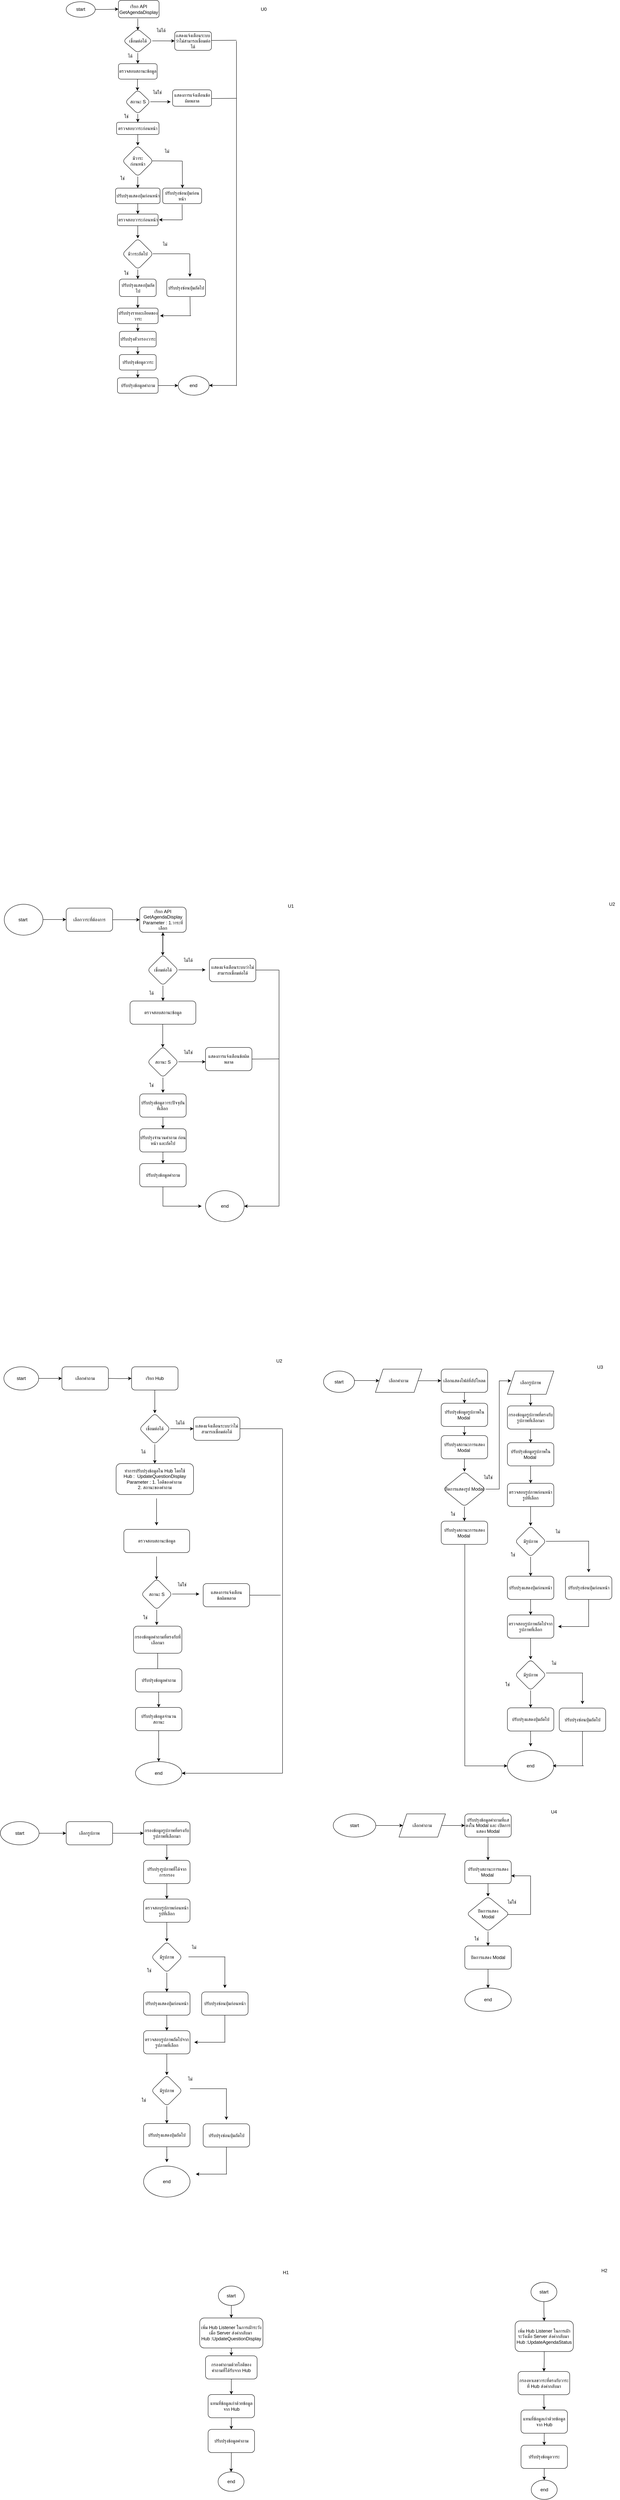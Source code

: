 <mxfile version="20.2.0" type="github">
  <diagram id="I-Rdm4NnU1atrtdz0zmf" name="Page-1">
    <mxGraphModel dx="1301" dy="3205" grid="1" gridSize="10" guides="1" tooltips="1" connect="1" arrows="1" fold="1" page="1" pageScale="1" pageWidth="827" pageHeight="1169" math="0" shadow="0">
      <root>
        <mxCell id="0" />
        <mxCell id="1" parent="0" />
        <mxCell id="NKFcS4flrV_AODu7ja6--11" value="start&amp;nbsp;" style="ellipse;whiteSpace=wrap;html=1;" parent="1" vertex="1">
          <mxGeometry x="40" y="30" width="100" height="80" as="geometry" />
        </mxCell>
        <mxCell id="NKFcS4flrV_AODu7ja6--13" value="" style="endArrow=classic;html=1;rounded=0;" parent="1" edge="1">
          <mxGeometry width="50" height="50" relative="1" as="geometry">
            <mxPoint x="140" y="69.5" as="sourcePoint" />
            <mxPoint x="200" y="69.5" as="targetPoint" />
          </mxGeometry>
        </mxCell>
        <mxCell id="NKFcS4flrV_AODu7ja6--14" value="เลือกวาระที่ต้องการ" style="rounded=1;whiteSpace=wrap;html=1;" parent="1" vertex="1">
          <mxGeometry x="200" y="40" width="120" height="60" as="geometry" />
        </mxCell>
        <mxCell id="NKFcS4flrV_AODu7ja6--15" value="" style="endArrow=classic;html=1;rounded=0;" parent="1" edge="1">
          <mxGeometry width="50" height="50" relative="1" as="geometry">
            <mxPoint x="320" y="70" as="sourcePoint" />
            <mxPoint x="390" y="70" as="targetPoint" />
          </mxGeometry>
        </mxCell>
        <mxCell id="NKFcS4flrV_AODu7ja6--16" value="เรียก API GetAgendaDisplay&lt;br&gt;Parameter : 1.วาระที่เลือก" style="rounded=1;whiteSpace=wrap;html=1;" parent="1" vertex="1">
          <mxGeometry x="390" y="37.5" width="120" height="65" as="geometry" />
        </mxCell>
        <mxCell id="NKFcS4flrV_AODu7ja6--18" value="เเสดงแจ้งเตือนระบบว่าไม่สามารถเชื่อมต่อได้" style="rounded=1;whiteSpace=wrap;html=1;" parent="1" vertex="1">
          <mxGeometry x="570" y="170" width="120" height="60" as="geometry" />
        </mxCell>
        <mxCell id="NKFcS4flrV_AODu7ja6--19" value="" style="group" parent="1" vertex="1" connectable="0">
          <mxGeometry x="400" y="102.5" width="160" height="177.5" as="geometry" />
        </mxCell>
        <mxCell id="NKFcS4flrV_AODu7ja6--20" value="เชื่อมต่อได้" style="rhombus;whiteSpace=wrap;html=1;rounded=1;" parent="NKFcS4flrV_AODu7ja6--19" vertex="1">
          <mxGeometry x="10" y="57.5" width="80" height="80" as="geometry" />
        </mxCell>
        <mxCell id="NKFcS4flrV_AODu7ja6--21" value="" style="endArrow=classic;html=1;rounded=0;" parent="NKFcS4flrV_AODu7ja6--19" edge="1">
          <mxGeometry width="50" height="50" relative="1" as="geometry">
            <mxPoint x="49.5" as="sourcePoint" />
            <mxPoint x="49.5" y="60" as="targetPoint" />
          </mxGeometry>
        </mxCell>
        <mxCell id="NKFcS4flrV_AODu7ja6--22" value="" style="endArrow=classic;html=1;rounded=0;" parent="NKFcS4flrV_AODu7ja6--19" edge="1">
          <mxGeometry width="50" height="50" relative="1" as="geometry">
            <mxPoint x="90" y="97" as="sourcePoint" />
            <mxPoint x="160" y="97" as="targetPoint" />
          </mxGeometry>
        </mxCell>
        <mxCell id="NKFcS4flrV_AODu7ja6--23" value="" style="endArrow=classic;html=1;rounded=0;" parent="NKFcS4flrV_AODu7ja6--19" edge="1">
          <mxGeometry width="50" height="50" relative="1" as="geometry">
            <mxPoint x="50" y="137.5" as="sourcePoint" />
            <mxPoint x="50" y="177.5" as="targetPoint" />
          </mxGeometry>
        </mxCell>
        <mxCell id="NKFcS4flrV_AODu7ja6--24" value="ไม่ได้" style="text;html=1;align=center;verticalAlign=middle;resizable=0;points=[];autosize=1;strokeColor=none;fillColor=none;" parent="NKFcS4flrV_AODu7ja6--19" vertex="1">
          <mxGeometry x="90" y="57.5" width="50" height="30" as="geometry" />
        </mxCell>
        <mxCell id="NKFcS4flrV_AODu7ja6--25" value="ได้" style="text;html=1;align=center;verticalAlign=middle;resizable=0;points=[];autosize=1;strokeColor=none;fillColor=none;" parent="NKFcS4flrV_AODu7ja6--19" vertex="1">
          <mxGeometry y="142.5" width="40" height="30" as="geometry" />
        </mxCell>
        <mxCell id="NKFcS4flrV_AODu7ja6--26" value="" style="edgeStyle=orthogonalEdgeStyle;rounded=0;orthogonalLoop=1;jettySize=auto;html=1;" parent="1" source="NKFcS4flrV_AODu7ja6--20" target="NKFcS4flrV_AODu7ja6--16" edge="1">
          <mxGeometry relative="1" as="geometry" />
        </mxCell>
        <mxCell id="NKFcS4flrV_AODu7ja6--27" value="" style="group" parent="1" vertex="1" connectable="0">
          <mxGeometry x="400" y="340" width="180" height="240" as="geometry" />
        </mxCell>
        <mxCell id="NKFcS4flrV_AODu7ja6--28" value="สถานะ S" style="rhombus;whiteSpace=wrap;html=1;rounded=1;" parent="NKFcS4flrV_AODu7ja6--27" vertex="1">
          <mxGeometry x="10" y="57.5" width="80" height="80" as="geometry" />
        </mxCell>
        <mxCell id="NKFcS4flrV_AODu7ja6--29" value="" style="endArrow=classic;html=1;rounded=0;" parent="NKFcS4flrV_AODu7ja6--27" edge="1">
          <mxGeometry width="50" height="50" relative="1" as="geometry">
            <mxPoint x="49.5" as="sourcePoint" />
            <mxPoint x="49.5" y="60" as="targetPoint" />
          </mxGeometry>
        </mxCell>
        <mxCell id="NKFcS4flrV_AODu7ja6--30" value="" style="endArrow=classic;html=1;rounded=0;" parent="NKFcS4flrV_AODu7ja6--27" edge="1">
          <mxGeometry width="50" height="50" relative="1" as="geometry">
            <mxPoint x="90" y="97" as="sourcePoint" />
            <mxPoint x="160" y="97" as="targetPoint" />
          </mxGeometry>
        </mxCell>
        <mxCell id="NKFcS4flrV_AODu7ja6--31" value="" style="endArrow=classic;html=1;rounded=0;" parent="NKFcS4flrV_AODu7ja6--27" edge="1">
          <mxGeometry width="50" height="50" relative="1" as="geometry">
            <mxPoint x="50" y="137.5" as="sourcePoint" />
            <mxPoint x="50" y="177.5" as="targetPoint" />
          </mxGeometry>
        </mxCell>
        <mxCell id="NKFcS4flrV_AODu7ja6--32" value="ไม่ใช่" style="text;html=1;align=center;verticalAlign=middle;resizable=0;points=[];autosize=1;strokeColor=none;fillColor=none;" parent="NKFcS4flrV_AODu7ja6--27" vertex="1">
          <mxGeometry x="90" y="57.5" width="50" height="30" as="geometry" />
        </mxCell>
        <mxCell id="NKFcS4flrV_AODu7ja6--33" value="ใช่" style="text;html=1;align=center;verticalAlign=middle;resizable=0;points=[];autosize=1;strokeColor=none;fillColor=none;" parent="NKFcS4flrV_AODu7ja6--27" vertex="1">
          <mxGeometry y="142.5" width="40" height="30" as="geometry" />
        </mxCell>
        <mxCell id="NKFcS4flrV_AODu7ja6--37" value="ปรับปรุงข้อมูลวาระปัจจุบันที่เลือก&amp;nbsp;" style="rounded=1;whiteSpace=wrap;html=1;" parent="NKFcS4flrV_AODu7ja6--27" vertex="1">
          <mxGeometry x="-10" y="180" width="120" height="60" as="geometry" />
        </mxCell>
        <mxCell id="NKFcS4flrV_AODu7ja6--35" value="ตรวจสอบสถานะข้อมูล" style="rounded=1;whiteSpace=wrap;html=1;" parent="1" vertex="1">
          <mxGeometry x="365" y="280" width="170" height="60" as="geometry" />
        </mxCell>
        <mxCell id="NKFcS4flrV_AODu7ja6--36" value="แสดงการแจ้งเตือนข้อผิดพลาด" style="rounded=1;whiteSpace=wrap;html=1;" parent="1" vertex="1">
          <mxGeometry x="560" y="400" width="120" height="60" as="geometry" />
        </mxCell>
        <mxCell id="NKFcS4flrV_AODu7ja6--43" value="end" style="ellipse;whiteSpace=wrap;html=1;" parent="1" vertex="1">
          <mxGeometry x="560" y="770" width="100" height="80" as="geometry" />
        </mxCell>
        <mxCell id="NKFcS4flrV_AODu7ja6--44" value="" style="endArrow=none;html=1;rounded=0;" parent="1" edge="1">
          <mxGeometry width="50" height="50" relative="1" as="geometry">
            <mxPoint x="690" y="200" as="sourcePoint" />
            <mxPoint x="750" y="200" as="targetPoint" />
          </mxGeometry>
        </mxCell>
        <mxCell id="NKFcS4flrV_AODu7ja6--45" value="" style="endArrow=none;html=1;rounded=0;exitX=1;exitY=0.5;exitDx=0;exitDy=0;" parent="1" source="NKFcS4flrV_AODu7ja6--36" edge="1">
          <mxGeometry width="50" height="50" relative="1" as="geometry">
            <mxPoint x="690" y="429.57" as="sourcePoint" />
            <mxPoint x="750" y="429.57" as="targetPoint" />
          </mxGeometry>
        </mxCell>
        <mxCell id="NKFcS4flrV_AODu7ja6--46" value="" style="endArrow=none;html=1;rounded=0;" parent="1" edge="1">
          <mxGeometry width="50" height="50" relative="1" as="geometry">
            <mxPoint x="750" y="200" as="sourcePoint" />
            <mxPoint x="750" y="810" as="targetPoint" />
          </mxGeometry>
        </mxCell>
        <mxCell id="NKFcS4flrV_AODu7ja6--47" value="" style="endArrow=classic;html=1;rounded=0;entryX=1;entryY=0.5;entryDx=0;entryDy=0;" parent="1" target="NKFcS4flrV_AODu7ja6--43" edge="1">
          <mxGeometry width="50" height="50" relative="1" as="geometry">
            <mxPoint x="750" y="810" as="sourcePoint" />
            <mxPoint x="800" y="960" as="targetPoint" />
          </mxGeometry>
        </mxCell>
        <mxCell id="NKFcS4flrV_AODu7ja6--52" value="" style="edgeStyle=orthogonalEdgeStyle;rounded=0;orthogonalLoop=1;jettySize=auto;html=1;" parent="1" source="NKFcS4flrV_AODu7ja6--49" target="NKFcS4flrV_AODu7ja6--51" edge="1">
          <mxGeometry relative="1" as="geometry" />
        </mxCell>
        <mxCell id="NKFcS4flrV_AODu7ja6--49" value="ปรับปรุงจำนวนคำถาม ก่อนหน้า และถัดไป" style="whiteSpace=wrap;html=1;rounded=1;" parent="1" vertex="1">
          <mxGeometry x="390" y="610" width="120" height="60" as="geometry" />
        </mxCell>
        <mxCell id="NKFcS4flrV_AODu7ja6--50" value="" style="edgeStyle=orthogonalEdgeStyle;rounded=0;orthogonalLoop=1;jettySize=auto;html=1;" parent="1" source="NKFcS4flrV_AODu7ja6--37" target="NKFcS4flrV_AODu7ja6--49" edge="1">
          <mxGeometry relative="1" as="geometry" />
        </mxCell>
        <mxCell id="NKFcS4flrV_AODu7ja6--55" style="edgeStyle=orthogonalEdgeStyle;rounded=0;orthogonalLoop=1;jettySize=auto;html=1;exitX=0.5;exitY=1;exitDx=0;exitDy=0;" parent="1" source="NKFcS4flrV_AODu7ja6--51" edge="1">
          <mxGeometry relative="1" as="geometry">
            <mxPoint x="550" y="810" as="targetPoint" />
            <Array as="points">
              <mxPoint x="450" y="810" />
              <mxPoint x="540" y="810" />
            </Array>
          </mxGeometry>
        </mxCell>
        <mxCell id="NKFcS4flrV_AODu7ja6--51" value="ปรับปรุงข้อมูลคำถาม" style="whiteSpace=wrap;html=1;rounded=1;" parent="1" vertex="1">
          <mxGeometry x="390" y="700" width="120" height="60" as="geometry" />
        </mxCell>
        <mxCell id="NKFcS4flrV_AODu7ja6--56" value="U1&lt;br&gt;" style="text;html=1;align=center;verticalAlign=middle;resizable=0;points=[];autosize=1;strokeColor=none;fillColor=none;" parent="1" vertex="1">
          <mxGeometry x="760" y="20" width="40" height="30" as="geometry" />
        </mxCell>
        <mxCell id="NKFcS4flrV_AODu7ja6--69" value="U2" style="text;html=1;align=center;verticalAlign=middle;resizable=0;points=[];autosize=1;strokeColor=none;fillColor=none;" parent="1" vertex="1">
          <mxGeometry x="1590" y="15" width="40" height="30" as="geometry" />
        </mxCell>
        <mxCell id="NKFcS4flrV_AODu7ja6--72" value="U2" style="text;html=1;align=center;verticalAlign=middle;resizable=0;points=[];autosize=1;strokeColor=none;fillColor=none;" parent="1" vertex="1">
          <mxGeometry x="730" y="1195" width="40" height="30" as="geometry" />
        </mxCell>
        <mxCell id="NKFcS4flrV_AODu7ja6--108" value="" style="group" parent="1" vertex="1" connectable="0">
          <mxGeometry x="39" y="1225" width="720" height="1080" as="geometry" />
        </mxCell>
        <mxCell id="NKFcS4flrV_AODu7ja6--109" value="end" style="ellipse;whiteSpace=wrap;html=1;rounded=1;" parent="NKFcS4flrV_AODu7ja6--108" vertex="1">
          <mxGeometry x="340" y="1020" width="120" height="60" as="geometry" />
        </mxCell>
        <mxCell id="NKFcS4flrV_AODu7ja6--110" value="" style="group" parent="NKFcS4flrV_AODu7ja6--108" vertex="1" connectable="0">
          <mxGeometry x="270" width="365" height="840" as="geometry" />
        </mxCell>
        <mxCell id="NKFcS4flrV_AODu7ja6--111" value="" style="group" parent="NKFcS4flrV_AODu7ja6--110" vertex="1" connectable="0">
          <mxGeometry width="340" height="250" as="geometry" />
        </mxCell>
        <mxCell id="NKFcS4flrV_AODu7ja6--112" value="เรียก Hub" style="rounded=1;whiteSpace=wrap;html=1;" parent="NKFcS4flrV_AODu7ja6--111" vertex="1">
          <mxGeometry x="60" width="120" height="60" as="geometry" />
        </mxCell>
        <mxCell id="NKFcS4flrV_AODu7ja6--113" value="" style="edgeStyle=orthogonalEdgeStyle;rounded=0;orthogonalLoop=1;jettySize=auto;html=1;" parent="NKFcS4flrV_AODu7ja6--111" target="NKFcS4flrV_AODu7ja6--112" edge="1">
          <mxGeometry relative="1" as="geometry">
            <mxPoint y="30" as="sourcePoint" />
          </mxGeometry>
        </mxCell>
        <mxCell id="NKFcS4flrV_AODu7ja6--114" value="เเสดงแจ้งเตือนระบบว่าไม่สามารถเชื่อมต่อได้" style="whiteSpace=wrap;html=1;rounded=1;" parent="NKFcS4flrV_AODu7ja6--111" vertex="1">
          <mxGeometry x="220" y="130" width="120" height="60" as="geometry" />
        </mxCell>
        <mxCell id="NKFcS4flrV_AODu7ja6--115" value="ไม่ได้" style="text;html=1;align=center;verticalAlign=middle;resizable=0;points=[];autosize=1;strokeColor=none;fillColor=none;" parent="NKFcS4flrV_AODu7ja6--111" vertex="1">
          <mxGeometry x="160" y="130" width="50" height="30" as="geometry" />
        </mxCell>
        <mxCell id="NKFcS4flrV_AODu7ja6--116" value="" style="group" parent="NKFcS4flrV_AODu7ja6--111" vertex="1" connectable="0">
          <mxGeometry x="70" y="120" width="90" height="130" as="geometry" />
        </mxCell>
        <mxCell id="NKFcS4flrV_AODu7ja6--117" value="" style="edgeStyle=orthogonalEdgeStyle;rounded=0;orthogonalLoop=1;jettySize=auto;html=1;" parent="NKFcS4flrV_AODu7ja6--116" source="NKFcS4flrV_AODu7ja6--118" edge="1">
          <mxGeometry relative="1" as="geometry">
            <mxPoint x="50" y="130" as="targetPoint" />
          </mxGeometry>
        </mxCell>
        <mxCell id="NKFcS4flrV_AODu7ja6--118" value="เชื่อมต่อได้" style="rhombus;whiteSpace=wrap;html=1;rounded=1;" parent="NKFcS4flrV_AODu7ja6--116" vertex="1">
          <mxGeometry x="10" width="80" height="80" as="geometry" />
        </mxCell>
        <mxCell id="NKFcS4flrV_AODu7ja6--119" value="ได้" style="text;html=1;align=center;verticalAlign=middle;resizable=0;points=[];autosize=1;strokeColor=none;fillColor=none;" parent="NKFcS4flrV_AODu7ja6--116" vertex="1">
          <mxGeometry y="85" width="40" height="30" as="geometry" />
        </mxCell>
        <mxCell id="NKFcS4flrV_AODu7ja6--120" value="" style="edgeStyle=orthogonalEdgeStyle;rounded=0;orthogonalLoop=1;jettySize=auto;html=1;" parent="NKFcS4flrV_AODu7ja6--111" source="NKFcS4flrV_AODu7ja6--112" target="NKFcS4flrV_AODu7ja6--118" edge="1">
          <mxGeometry relative="1" as="geometry" />
        </mxCell>
        <mxCell id="NKFcS4flrV_AODu7ja6--121" value="" style="edgeStyle=orthogonalEdgeStyle;rounded=0;orthogonalLoop=1;jettySize=auto;html=1;" parent="NKFcS4flrV_AODu7ja6--111" source="NKFcS4flrV_AODu7ja6--118" target="NKFcS4flrV_AODu7ja6--114" edge="1">
          <mxGeometry relative="1" as="geometry" />
        </mxCell>
        <mxCell id="NKFcS4flrV_AODu7ja6--122" value="ทำการปรับปรุงข้อมูลใน Hub โดยใช้ &lt;br&gt;Hub :&amp;nbsp; UpdateQuestionDisplay&lt;br&gt;Parameter : 1. ไอดีของคำถาม&amp;nbsp;&lt;br&gt;2. สถานะของคำถาม" style="rounded=1;whiteSpace=wrap;html=1;" parent="NKFcS4flrV_AODu7ja6--110" vertex="1">
          <mxGeometry x="20" y="250" width="200" height="80" as="geometry" />
        </mxCell>
        <mxCell id="NKFcS4flrV_AODu7ja6--123" value="" style="group" parent="NKFcS4flrV_AODu7ja6--110" vertex="1" connectable="0">
          <mxGeometry x="40" y="340.0" width="325" height="500.0" as="geometry" />
        </mxCell>
        <mxCell id="NKFcS4flrV_AODu7ja6--124" value="" style="group" parent="NKFcS4flrV_AODu7ja6--123" vertex="1" connectable="0">
          <mxGeometry x="35" y="150.0" width="180" height="210" as="geometry" />
        </mxCell>
        <mxCell id="NKFcS4flrV_AODu7ja6--125" value="สถานะ S" style="rhombus;whiteSpace=wrap;html=1;rounded=1;" parent="NKFcS4flrV_AODu7ja6--124" vertex="1">
          <mxGeometry x="10" y="57.5" width="80" height="80" as="geometry" />
        </mxCell>
        <mxCell id="NKFcS4flrV_AODu7ja6--126" value="" style="endArrow=classic;html=1;rounded=0;" parent="NKFcS4flrV_AODu7ja6--124" edge="1">
          <mxGeometry width="50" height="50" relative="1" as="geometry">
            <mxPoint x="49.5" as="sourcePoint" />
            <mxPoint x="49.5" y="60" as="targetPoint" />
          </mxGeometry>
        </mxCell>
        <mxCell id="NKFcS4flrV_AODu7ja6--127" value="" style="endArrow=classic;html=1;rounded=0;" parent="NKFcS4flrV_AODu7ja6--124" edge="1">
          <mxGeometry width="50" height="50" relative="1" as="geometry">
            <mxPoint x="90" y="97" as="sourcePoint" />
            <mxPoint x="160" y="97" as="targetPoint" />
          </mxGeometry>
        </mxCell>
        <mxCell id="NKFcS4flrV_AODu7ja6--128" value="" style="endArrow=classic;html=1;rounded=0;" parent="NKFcS4flrV_AODu7ja6--124" edge="1">
          <mxGeometry width="50" height="50" relative="1" as="geometry">
            <mxPoint x="50" y="137.5" as="sourcePoint" />
            <mxPoint x="50" y="177.5" as="targetPoint" />
          </mxGeometry>
        </mxCell>
        <mxCell id="NKFcS4flrV_AODu7ja6--129" value="ไม่ใช่" style="text;html=1;align=center;verticalAlign=middle;resizable=0;points=[];autosize=1;strokeColor=none;fillColor=none;" parent="NKFcS4flrV_AODu7ja6--124" vertex="1">
          <mxGeometry x="90" y="57.5" width="50" height="30" as="geometry" />
        </mxCell>
        <mxCell id="NKFcS4flrV_AODu7ja6--130" value="ใช่" style="text;html=1;align=center;verticalAlign=middle;resizable=0;points=[];autosize=1;strokeColor=none;fillColor=none;" parent="NKFcS4flrV_AODu7ja6--124" vertex="1">
          <mxGeometry y="142.5" width="40" height="30" as="geometry" />
        </mxCell>
        <mxCell id="NKFcS4flrV_AODu7ja6--131" value="ตรวจสอบสถานะข้อมูล" style="rounded=1;whiteSpace=wrap;html=1;" parent="NKFcS4flrV_AODu7ja6--123" vertex="1">
          <mxGeometry y="80.0" width="170" height="60" as="geometry" />
        </mxCell>
        <mxCell id="NKFcS4flrV_AODu7ja6--132" value="แสดงการแจ้งเตือน&lt;br&gt;ข้อผิดพลาด" style="rounded=1;whiteSpace=wrap;html=1;" parent="NKFcS4flrV_AODu7ja6--123" vertex="1">
          <mxGeometry x="205" y="220.0" width="120" height="60" as="geometry" />
        </mxCell>
        <mxCell id="NKFcS4flrV_AODu7ja6--133" value="กรองข้อมูลคำถามที่ตรงกับที่เลือกมา" style="rounded=1;whiteSpace=wrap;html=1;" parent="NKFcS4flrV_AODu7ja6--123" vertex="1">
          <mxGeometry x="25" y="330.0" width="125" height="70" as="geometry" />
        </mxCell>
        <mxCell id="NKFcS4flrV_AODu7ja6--134" value="" style="endArrow=none;html=1;rounded=0;strokeColor=default;" parent="NKFcS4flrV_AODu7ja6--123" target="NKFcS4flrV_AODu7ja6--132" edge="1">
          <mxGeometry width="50" height="50" relative="1" as="geometry">
            <mxPoint x="325" y="250" as="sourcePoint" />
            <mxPoint x="335" y="-3610.0" as="targetPoint" />
          </mxGeometry>
        </mxCell>
        <mxCell id="NKFcS4flrV_AODu7ja6--135" value="" style="endArrow=classic;html=1;rounded=0;" parent="NKFcS4flrV_AODu7ja6--123" edge="1">
          <mxGeometry width="50" height="50" relative="1" as="geometry">
            <mxPoint x="84.5" as="sourcePoint" />
            <mxPoint x="84.5" y="70" as="targetPoint" />
          </mxGeometry>
        </mxCell>
        <mxCell id="NKFcS4flrV_AODu7ja6--136" value="" style="edgeStyle=orthogonalEdgeStyle;rounded=0;orthogonalLoop=1;jettySize=auto;html=1;strokeColor=default;" parent="NKFcS4flrV_AODu7ja6--123" source="NKFcS4flrV_AODu7ja6--133" edge="1">
          <mxGeometry relative="1" as="geometry">
            <mxPoint x="87.5" y="470" as="targetPoint" />
          </mxGeometry>
        </mxCell>
        <mxCell id="NKFcS4flrV_AODu7ja6--137" value="ปรับปรุงข้อมูลคำถาม" style="rounded=1;whiteSpace=wrap;html=1;" parent="NKFcS4flrV_AODu7ja6--123" vertex="1">
          <mxGeometry x="30" y="440.0" width="120" height="60" as="geometry" />
        </mxCell>
        <mxCell id="NKFcS4flrV_AODu7ja6--138" value="" style="endArrow=none;html=1;rounded=0;strokeColor=default;" parent="NKFcS4flrV_AODu7ja6--108" edge="1">
          <mxGeometry width="50" height="50" relative="1" as="geometry">
            <mxPoint x="610" y="160" as="sourcePoint" />
            <mxPoint x="720" y="160" as="targetPoint" />
          </mxGeometry>
        </mxCell>
        <mxCell id="NKFcS4flrV_AODu7ja6--139" value="" style="endArrow=none;html=1;rounded=0;strokeColor=default;" parent="NKFcS4flrV_AODu7ja6--108" edge="1">
          <mxGeometry width="50" height="50" relative="1" as="geometry">
            <mxPoint x="635" y="590.0" as="sourcePoint" />
            <mxPoint x="715" y="590.0" as="targetPoint" />
          </mxGeometry>
        </mxCell>
        <mxCell id="NKFcS4flrV_AODu7ja6--140" value="" style="endArrow=none;html=1;rounded=0;strokeColor=default;" parent="NKFcS4flrV_AODu7ja6--108" edge="1">
          <mxGeometry width="50" height="50" relative="1" as="geometry">
            <mxPoint x="720" y="1050" as="sourcePoint" />
            <mxPoint x="720" y="161" as="targetPoint" />
          </mxGeometry>
        </mxCell>
        <mxCell id="NKFcS4flrV_AODu7ja6--141" value="start" style="ellipse;whiteSpace=wrap;html=1;rounded=1;" parent="NKFcS4flrV_AODu7ja6--108" vertex="1">
          <mxGeometry width="90" height="60" as="geometry" />
        </mxCell>
        <mxCell id="NKFcS4flrV_AODu7ja6--142" value="เลือกคำถาม" style="rounded=1;whiteSpace=wrap;html=1;" parent="NKFcS4flrV_AODu7ja6--108" vertex="1">
          <mxGeometry x="150" width="120" height="60" as="geometry" />
        </mxCell>
        <mxCell id="NKFcS4flrV_AODu7ja6--143" value="" style="edgeStyle=orthogonalEdgeStyle;rounded=0;orthogonalLoop=1;jettySize=auto;html=1;strokeColor=default;" parent="NKFcS4flrV_AODu7ja6--108" source="NKFcS4flrV_AODu7ja6--141" target="NKFcS4flrV_AODu7ja6--142" edge="1">
          <mxGeometry relative="1" as="geometry" />
        </mxCell>
        <mxCell id="NKFcS4flrV_AODu7ja6--144" value="" style="edgeStyle=orthogonalEdgeStyle;rounded=0;orthogonalLoop=1;jettySize=auto;html=1;strokeColor=default;" parent="NKFcS4flrV_AODu7ja6--108" source="NKFcS4flrV_AODu7ja6--137" target="NKFcS4flrV_AODu7ja6--146" edge="1">
          <mxGeometry relative="1" as="geometry" />
        </mxCell>
        <mxCell id="NKFcS4flrV_AODu7ja6--145" value="" style="edgeStyle=orthogonalEdgeStyle;rounded=0;orthogonalLoop=1;jettySize=auto;html=1;strokeColor=default;" parent="NKFcS4flrV_AODu7ja6--108" source="NKFcS4flrV_AODu7ja6--146" edge="1">
          <mxGeometry relative="1" as="geometry">
            <mxPoint x="400" y="1020" as="targetPoint" />
          </mxGeometry>
        </mxCell>
        <mxCell id="NKFcS4flrV_AODu7ja6--146" value="ปรับปรุงข้อมูลจำนวนสถานะ" style="rounded=1;whiteSpace=wrap;html=1;" parent="NKFcS4flrV_AODu7ja6--108" vertex="1">
          <mxGeometry x="340" y="880" width="120" height="60" as="geometry" />
        </mxCell>
        <mxCell id="NKFcS4flrV_AODu7ja6--147" value="" style="endArrow=classic;html=1;rounded=0;strokeColor=default;entryX=1;entryY=0.5;entryDx=0;entryDy=0;" parent="NKFcS4flrV_AODu7ja6--108" edge="1">
          <mxGeometry width="50" height="50" relative="1" as="geometry">
            <mxPoint x="720" y="1050" as="sourcePoint" />
            <mxPoint x="460" y="1050" as="targetPoint" />
          </mxGeometry>
        </mxCell>
        <mxCell id="_5y24cmxNpU70jhSXOJ_-18" value="" style="edgeStyle=orthogonalEdgeStyle;rounded=0;orthogonalLoop=1;jettySize=auto;html=1;" parent="1" source="_5y24cmxNpU70jhSXOJ_-15" target="_5y24cmxNpU70jhSXOJ_-17" edge="1">
          <mxGeometry relative="1" as="geometry" />
        </mxCell>
        <mxCell id="_5y24cmxNpU70jhSXOJ_-15" value="start" style="ellipse;whiteSpace=wrap;html=1;" parent="1" vertex="1">
          <mxGeometry x="30" y="2400" width="100" height="60" as="geometry" />
        </mxCell>
        <mxCell id="_5y24cmxNpU70jhSXOJ_-20" value="" style="edgeStyle=orthogonalEdgeStyle;rounded=0;orthogonalLoop=1;jettySize=auto;html=1;" parent="1" source="_5y24cmxNpU70jhSXOJ_-17" target="_5y24cmxNpU70jhSXOJ_-19" edge="1">
          <mxGeometry relative="1" as="geometry" />
        </mxCell>
        <mxCell id="_5y24cmxNpU70jhSXOJ_-17" value="เลือกรูปภาพ" style="rounded=1;whiteSpace=wrap;html=1;" parent="1" vertex="1">
          <mxGeometry x="200" y="2400" width="120" height="60" as="geometry" />
        </mxCell>
        <mxCell id="_5y24cmxNpU70jhSXOJ_-32" value="" style="edgeStyle=orthogonalEdgeStyle;rounded=0;orthogonalLoop=1;jettySize=auto;html=1;" parent="1" source="_5y24cmxNpU70jhSXOJ_-19" target="_5y24cmxNpU70jhSXOJ_-31" edge="1">
          <mxGeometry relative="1" as="geometry" />
        </mxCell>
        <mxCell id="_5y24cmxNpU70jhSXOJ_-19" value="กรองข้อมูลรูปภาพที่ตรงกับรูปภาพที่เลือกมา" style="rounded=1;whiteSpace=wrap;html=1;" parent="1" vertex="1">
          <mxGeometry x="400" y="2400" width="120" height="60" as="geometry" />
        </mxCell>
        <mxCell id="_5y24cmxNpU70jhSXOJ_-40" value="" style="edgeStyle=orthogonalEdgeStyle;rounded=0;orthogonalLoop=1;jettySize=auto;html=1;" parent="1" source="_5y24cmxNpU70jhSXOJ_-21" target="_5y24cmxNpU70jhSXOJ_-39" edge="1">
          <mxGeometry relative="1" as="geometry" />
        </mxCell>
        <mxCell id="_5y24cmxNpU70jhSXOJ_-21" value="มีรูปภาพ" style="rhombus;whiteSpace=wrap;html=1;rounded=1;" parent="1" vertex="1">
          <mxGeometry x="420" y="2710" width="80" height="80" as="geometry" />
        </mxCell>
        <mxCell id="_5y24cmxNpU70jhSXOJ_-27" value="ไม่" style="text;html=1;align=center;verticalAlign=middle;resizable=0;points=[];autosize=1;strokeColor=none;fillColor=none;" parent="1" vertex="1">
          <mxGeometry x="510" y="2710" width="40" height="30" as="geometry" />
        </mxCell>
        <mxCell id="_5y24cmxNpU70jhSXOJ_-44" value="" style="edgeStyle=orthogonalEdgeStyle;rounded=0;orthogonalLoop=1;jettySize=auto;html=1;" parent="1" source="_5y24cmxNpU70jhSXOJ_-31" target="_5y24cmxNpU70jhSXOJ_-43" edge="1">
          <mxGeometry relative="1" as="geometry" />
        </mxCell>
        <mxCell id="_5y24cmxNpU70jhSXOJ_-31" value="ปรับปรุงรูปภาพที่ได้จากการกรอง" style="whiteSpace=wrap;html=1;rounded=1;" parent="1" vertex="1">
          <mxGeometry x="400" y="2500" width="120" height="60" as="geometry" />
        </mxCell>
        <mxCell id="_5y24cmxNpU70jhSXOJ_-38" value="ใช่" style="text;html=1;align=center;verticalAlign=middle;resizable=0;points=[];autosize=1;strokeColor=none;fillColor=none;" parent="1" vertex="1">
          <mxGeometry x="394" y="2770" width="40" height="30" as="geometry" />
        </mxCell>
        <mxCell id="_5y24cmxNpU70jhSXOJ_-48" value="" style="edgeStyle=orthogonalEdgeStyle;rounded=0;orthogonalLoop=1;jettySize=auto;html=1;" parent="1" source="_5y24cmxNpU70jhSXOJ_-39" target="_5y24cmxNpU70jhSXOJ_-47" edge="1">
          <mxGeometry relative="1" as="geometry" />
        </mxCell>
        <mxCell id="_5y24cmxNpU70jhSXOJ_-39" value="ปรับปรุงแสดงปุ่มก่อนหน้า" style="whiteSpace=wrap;html=1;rounded=1;" parent="1" vertex="1">
          <mxGeometry x="400" y="2840" width="120" height="60" as="geometry" />
        </mxCell>
        <mxCell id="_5y24cmxNpU70jhSXOJ_-46" value="" style="edgeStyle=orthogonalEdgeStyle;rounded=0;orthogonalLoop=1;jettySize=auto;html=1;" parent="1" source="_5y24cmxNpU70jhSXOJ_-43" target="_5y24cmxNpU70jhSXOJ_-21" edge="1">
          <mxGeometry relative="1" as="geometry">
            <mxPoint x="460" y="2700" as="targetPoint" />
          </mxGeometry>
        </mxCell>
        <mxCell id="_5y24cmxNpU70jhSXOJ_-43" value="ตรวจสอบรูปภาพก่อนหน้ารูปที่เลือก" style="rounded=1;whiteSpace=wrap;html=1;" parent="1" vertex="1">
          <mxGeometry x="400" y="2600" width="120" height="60" as="geometry" />
        </mxCell>
        <mxCell id="_5y24cmxNpU70jhSXOJ_-53" value="" style="edgeStyle=orthogonalEdgeStyle;rounded=0;orthogonalLoop=1;jettySize=auto;html=1;" parent="1" source="_5y24cmxNpU70jhSXOJ_-47" target="_5y24cmxNpU70jhSXOJ_-52" edge="1">
          <mxGeometry relative="1" as="geometry" />
        </mxCell>
        <mxCell id="_5y24cmxNpU70jhSXOJ_-47" value="ตรวจสอบรูปภาพถัดไปจากรูปภาพที่เลือก" style="whiteSpace=wrap;html=1;rounded=1;" parent="1" vertex="1">
          <mxGeometry x="400" y="2940" width="120" height="60" as="geometry" />
        </mxCell>
        <mxCell id="_5y24cmxNpU70jhSXOJ_-49" value="" style="endArrow=classic;html=1;rounded=0;" parent="1" edge="1">
          <mxGeometry width="50" height="50" relative="1" as="geometry">
            <mxPoint x="611" y="2970" as="sourcePoint" />
            <mxPoint x="531" y="2970" as="targetPoint" />
          </mxGeometry>
        </mxCell>
        <mxCell id="_5y24cmxNpU70jhSXOJ_-50" value="" style="endArrow=none;html=1;rounded=0;" parent="1" edge="1">
          <mxGeometry width="50" height="50" relative="1" as="geometry">
            <mxPoint x="516" y="2749.33" as="sourcePoint" />
            <mxPoint x="611" y="2749.33" as="targetPoint" />
          </mxGeometry>
        </mxCell>
        <mxCell id="_5y24cmxNpU70jhSXOJ_-72" value="" style="edgeStyle=orthogonalEdgeStyle;rounded=0;orthogonalLoop=1;jettySize=auto;html=1;" parent="1" source="_5y24cmxNpU70jhSXOJ_-52" target="_5y24cmxNpU70jhSXOJ_-69" edge="1">
          <mxGeometry relative="1" as="geometry" />
        </mxCell>
        <mxCell id="_5y24cmxNpU70jhSXOJ_-52" value="มีรูปภาพ" style="rhombus;whiteSpace=wrap;html=1;rounded=1;" parent="1" vertex="1">
          <mxGeometry x="420" y="3055" width="80" height="80" as="geometry" />
        </mxCell>
        <mxCell id="_5y24cmxNpU70jhSXOJ_-55" value="ใช่" style="text;html=1;align=center;verticalAlign=middle;resizable=0;points=[];autosize=1;strokeColor=none;fillColor=none;" parent="1" vertex="1">
          <mxGeometry x="380" y="3105" width="40" height="30" as="geometry" />
        </mxCell>
        <mxCell id="_5y24cmxNpU70jhSXOJ_-68" value="" style="edgeStyle=orthogonalEdgeStyle;rounded=0;orthogonalLoop=1;jettySize=auto;html=1;" parent="1" source="_5y24cmxNpU70jhSXOJ_-69" edge="1">
          <mxGeometry relative="1" as="geometry">
            <mxPoint x="460" y="3280" as="targetPoint" />
          </mxGeometry>
        </mxCell>
        <mxCell id="_5y24cmxNpU70jhSXOJ_-69" value="ปรับปรุงแสดงปุ่มถัดไป" style="whiteSpace=wrap;html=1;rounded=1;" parent="1" vertex="1">
          <mxGeometry x="400" y="3180" width="120" height="60" as="geometry" />
        </mxCell>
        <mxCell id="_5y24cmxNpU70jhSXOJ_-73" value="end" style="ellipse;whiteSpace=wrap;html=1;" parent="1" vertex="1">
          <mxGeometry x="400" y="3290" width="120" height="80" as="geometry" />
        </mxCell>
        <mxCell id="_5y24cmxNpU70jhSXOJ_-74" value="ปรับปรุงซ่อนปุ่มก่อนหน้า" style="rounded=1;whiteSpace=wrap;html=1;" parent="1" vertex="1">
          <mxGeometry x="550" y="2840" width="120" height="60" as="geometry" />
        </mxCell>
        <mxCell id="_5y24cmxNpU70jhSXOJ_-76" value="" style="endArrow=classic;html=1;rounded=0;" parent="1" edge="1">
          <mxGeometry width="50" height="50" relative="1" as="geometry">
            <mxPoint x="610" y="2750" as="sourcePoint" />
            <mxPoint x="610" y="2830" as="targetPoint" />
          </mxGeometry>
        </mxCell>
        <mxCell id="_5y24cmxNpU70jhSXOJ_-77" value="" style="endArrow=none;html=1;rounded=0;entryX=0.5;entryY=1;entryDx=0;entryDy=0;" parent="1" target="_5y24cmxNpU70jhSXOJ_-74" edge="1">
          <mxGeometry width="50" height="50" relative="1" as="geometry">
            <mxPoint x="610" y="2970" as="sourcePoint" />
            <mxPoint x="650" y="2920" as="targetPoint" />
          </mxGeometry>
        </mxCell>
        <mxCell id="_5y24cmxNpU70jhSXOJ_-78" value="ไม่" style="text;html=1;align=center;verticalAlign=middle;resizable=0;points=[];autosize=1;strokeColor=none;fillColor=none;" parent="1" vertex="1">
          <mxGeometry x="500" y="3050" width="40" height="30" as="geometry" />
        </mxCell>
        <mxCell id="_5y24cmxNpU70jhSXOJ_-84" value="" style="group" parent="1" vertex="1" connectable="0">
          <mxGeometry x="520" y="3090" width="154" height="220.67" as="geometry" />
        </mxCell>
        <mxCell id="_5y24cmxNpU70jhSXOJ_-79" value="" style="endArrow=classic;html=1;rounded=0;" parent="_5y24cmxNpU70jhSXOJ_-84" edge="1">
          <mxGeometry width="50" height="50" relative="1" as="geometry">
            <mxPoint x="95" y="220.67" as="sourcePoint" />
            <mxPoint x="15" y="220.67" as="targetPoint" />
          </mxGeometry>
        </mxCell>
        <mxCell id="_5y24cmxNpU70jhSXOJ_-80" value="" style="endArrow=none;html=1;rounded=0;" parent="_5y24cmxNpU70jhSXOJ_-84" edge="1">
          <mxGeometry width="50" height="50" relative="1" as="geometry">
            <mxPoint as="sourcePoint" />
            <mxPoint x="95" as="targetPoint" />
          </mxGeometry>
        </mxCell>
        <mxCell id="_5y24cmxNpU70jhSXOJ_-81" value="ปรับปรุงซ่อนปุ่มถัดไป" style="rounded=1;whiteSpace=wrap;html=1;" parent="_5y24cmxNpU70jhSXOJ_-84" vertex="1">
          <mxGeometry x="34" y="90.67" width="120" height="60" as="geometry" />
        </mxCell>
        <mxCell id="_5y24cmxNpU70jhSXOJ_-82" value="" style="endArrow=classic;html=1;rounded=0;" parent="_5y24cmxNpU70jhSXOJ_-84" edge="1">
          <mxGeometry width="50" height="50" relative="1" as="geometry">
            <mxPoint x="94" y="0.67" as="sourcePoint" />
            <mxPoint x="94" y="80.67" as="targetPoint" />
          </mxGeometry>
        </mxCell>
        <mxCell id="_5y24cmxNpU70jhSXOJ_-83" value="" style="endArrow=none;html=1;rounded=0;entryX=0.5;entryY=1;entryDx=0;entryDy=0;" parent="_5y24cmxNpU70jhSXOJ_-84" target="_5y24cmxNpU70jhSXOJ_-81" edge="1">
          <mxGeometry width="50" height="50" relative="1" as="geometry">
            <mxPoint x="94" y="220.67" as="sourcePoint" />
            <mxPoint x="134" y="170.67" as="targetPoint" />
          </mxGeometry>
        </mxCell>
        <mxCell id="bFalRdMSwWjl8BjgxVUs-175" value="" style="edgeStyle=orthogonalEdgeStyle;rounded=0;orthogonalLoop=1;jettySize=auto;html=1;" parent="1" source="bFalRdMSwWjl8BjgxVUs-172" target="bFalRdMSwWjl8BjgxVUs-174" edge="1">
          <mxGeometry relative="1" as="geometry" />
        </mxCell>
        <mxCell id="bFalRdMSwWjl8BjgxVUs-172" value="ปรับปรุงข้อมูลวาระ" style="whiteSpace=wrap;html=1;rounded=1;" parent="1" vertex="1">
          <mxGeometry x="337.51" y="-1390" width="94.99" height="40" as="geometry" />
        </mxCell>
        <mxCell id="bFalRdMSwWjl8BjgxVUs-173" value="" style="edgeStyle=orthogonalEdgeStyle;rounded=0;orthogonalLoop=1;jettySize=auto;html=1;" parent="1" source="bFalRdMSwWjl8BjgxVUs-170" target="bFalRdMSwWjl8BjgxVUs-172" edge="1">
          <mxGeometry relative="1" as="geometry" />
        </mxCell>
        <mxCell id="bFalRdMSwWjl8BjgxVUs-178" value="" style="edgeStyle=orthogonalEdgeStyle;rounded=0;orthogonalLoop=1;jettySize=auto;html=1;" parent="1" source="bFalRdMSwWjl8BjgxVUs-174" target="bFalRdMSwWjl8BjgxVUs-177" edge="1">
          <mxGeometry relative="1" as="geometry" />
        </mxCell>
        <mxCell id="bFalRdMSwWjl8BjgxVUs-174" value="ปรับปรุงข้อมูลคำถาม" style="whiteSpace=wrap;html=1;rounded=1;" parent="1" vertex="1">
          <mxGeometry x="332.51" y="-1330" width="105.02" height="40" as="geometry" />
        </mxCell>
        <mxCell id="bFalRdMSwWjl8BjgxVUs-51" value="U0" style="text;html=1;align=center;verticalAlign=middle;resizable=0;points=[];autosize=1;strokeColor=none;fillColor=none;" parent="1" vertex="1">
          <mxGeometry x="690" y="-2297.5" width="40" height="30" as="geometry" />
        </mxCell>
        <mxCell id="bFalRdMSwWjl8BjgxVUs-3" value="start" style="ellipse;whiteSpace=wrap;html=1;" parent="1" vertex="1">
          <mxGeometry x="200" y="-2301.56" width="75" height="40" as="geometry" />
        </mxCell>
        <mxCell id="bFalRdMSwWjl8BjgxVUs-4" value="" style="edgeStyle=orthogonalEdgeStyle;rounded=0;orthogonalLoop=1;jettySize=auto;html=1;" parent="1" edge="1">
          <mxGeometry relative="1" as="geometry">
            <mxPoint x="385" y="-2257.81" as="sourcePoint" />
            <mxPoint x="385" y="-2227.81" as="targetPoint" />
          </mxGeometry>
        </mxCell>
        <mxCell id="bFalRdMSwWjl8BjgxVUs-5" value="เรียก API GetAgendaDisplay" style="rounded=1;whiteSpace=wrap;html=1;" parent="1" vertex="1">
          <mxGeometry x="335" y="-2305" width="105" height="45" as="geometry" />
        </mxCell>
        <mxCell id="bFalRdMSwWjl8BjgxVUs-6" value="" style="edgeStyle=orthogonalEdgeStyle;rounded=0;orthogonalLoop=1;jettySize=auto;html=1;" parent="1" source="bFalRdMSwWjl8BjgxVUs-3" target="bFalRdMSwWjl8BjgxVUs-5" edge="1">
          <mxGeometry relative="1" as="geometry" />
        </mxCell>
        <mxCell id="bFalRdMSwWjl8BjgxVUs-7" style="edgeStyle=orthogonalEdgeStyle;rounded=0;orthogonalLoop=1;jettySize=auto;html=1;" parent="1" source="bFalRdMSwWjl8BjgxVUs-8" edge="1">
          <mxGeometry relative="1" as="geometry">
            <mxPoint x="385" y="-2141.56" as="targetPoint" />
          </mxGeometry>
        </mxCell>
        <mxCell id="bFalRdMSwWjl8BjgxVUs-8" value="เชื่อมต่อได้" style="rhombus;whiteSpace=wrap;html=1;rounded=1;" parent="1" vertex="1">
          <mxGeometry x="347.5" y="-2231.56" width="75" height="62.5" as="geometry" />
        </mxCell>
        <mxCell id="bFalRdMSwWjl8BjgxVUs-10" value="เเสดงแจ้งเตือนระบบว่าไม่สามารถเชื่อมต่อได้" style="rounded=1;whiteSpace=wrap;html=1;" parent="1" vertex="1">
          <mxGeometry x="480.39" y="-2224.68" width="95" height="48.75" as="geometry" />
        </mxCell>
        <mxCell id="bFalRdMSwWjl8BjgxVUs-11" value="" style="edgeStyle=orthogonalEdgeStyle;rounded=0;orthogonalLoop=1;jettySize=auto;html=1;" parent="1" source="bFalRdMSwWjl8BjgxVUs-8" target="bFalRdMSwWjl8BjgxVUs-10" edge="1">
          <mxGeometry relative="1" as="geometry" />
        </mxCell>
        <mxCell id="bFalRdMSwWjl8BjgxVUs-12" value="ไม่ได้" style="text;html=1;align=center;verticalAlign=middle;resizable=0;points=[];autosize=1;strokeColor=none;fillColor=none;" parent="1" vertex="1">
          <mxGeometry x="420" y="-2241.56" width="50" height="30" as="geometry" />
        </mxCell>
        <mxCell id="bFalRdMSwWjl8BjgxVUs-13" value="ได้" style="text;html=1;align=center;verticalAlign=middle;resizable=0;points=[];autosize=1;strokeColor=none;fillColor=none;" parent="1" vertex="1">
          <mxGeometry x="345" y="-2175.93" width="40" height="30" as="geometry" />
        </mxCell>
        <mxCell id="bFalRdMSwWjl8BjgxVUs-183" value="" style="edgeStyle=orthogonalEdgeStyle;rounded=0;orthogonalLoop=1;jettySize=auto;html=1;startSize=0;strokeColor=default;" parent="1" source="bFalRdMSwWjl8BjgxVUs-14" target="bFalRdMSwWjl8BjgxVUs-136" edge="1">
          <mxGeometry relative="1" as="geometry" />
        </mxCell>
        <mxCell id="bFalRdMSwWjl8BjgxVUs-14" value="สถานะ S" style="rhombus;whiteSpace=wrap;html=1;rounded=1;" parent="1" vertex="1">
          <mxGeometry x="352.5" y="-2074.06" width="65" height="62.5" as="geometry" />
        </mxCell>
        <mxCell id="bFalRdMSwWjl8BjgxVUs-15" value="" style="endArrow=classic;html=1;rounded=0;" parent="1" edge="1">
          <mxGeometry width="50" height="50" relative="1" as="geometry">
            <mxPoint x="384.35" y="-2101.56" as="sourcePoint" />
            <mxPoint x="384" y="-2071.56" as="targetPoint" />
          </mxGeometry>
        </mxCell>
        <mxCell id="bFalRdMSwWjl8BjgxVUs-16" value="" style="endArrow=classic;html=1;rounded=0;" parent="1" edge="1">
          <mxGeometry width="50" height="50" relative="1" as="geometry">
            <mxPoint x="417.5" y="-2043.13" as="sourcePoint" />
            <mxPoint x="470" y="-2043" as="targetPoint" />
          </mxGeometry>
        </mxCell>
        <mxCell id="bFalRdMSwWjl8BjgxVUs-17" value="ไม่ใช่" style="text;html=1;align=center;verticalAlign=middle;resizable=0;points=[];autosize=1;strokeColor=none;fillColor=none;" parent="1" vertex="1">
          <mxGeometry x="410" y="-2081.56" width="50" height="30" as="geometry" />
        </mxCell>
        <mxCell id="bFalRdMSwWjl8BjgxVUs-18" value="ใช่" style="text;html=1;align=center;verticalAlign=middle;resizable=0;points=[];autosize=1;strokeColor=none;fillColor=none;" parent="1" vertex="1">
          <mxGeometry x="335" y="-2020" width="40" height="30" as="geometry" />
        </mxCell>
        <mxCell id="bFalRdMSwWjl8BjgxVUs-19" value="ตรวจสอบสถานะข้อมูล" style="rounded=1;whiteSpace=wrap;html=1;" parent="1" vertex="1">
          <mxGeometry x="335" y="-2141.56" width="100" height="40" as="geometry" />
        </mxCell>
        <mxCell id="bFalRdMSwWjl8BjgxVUs-20" value="แสดงการแจ้งเตือนข้อผิดพลาด" style="rounded=1;whiteSpace=wrap;html=1;" parent="1" vertex="1">
          <mxGeometry x="475.0" y="-2074.06" width="100.56" height="42.5" as="geometry" />
        </mxCell>
        <mxCell id="bFalRdMSwWjl8BjgxVUs-130" value="มีวาระ&lt;br&gt;ก่อนหน้า" style="rhombus;whiteSpace=wrap;html=1;rounded=1;" parent="1" vertex="1">
          <mxGeometry x="345.01" y="-1930" width="80" height="80" as="geometry" />
        </mxCell>
        <mxCell id="bFalRdMSwWjl8BjgxVUs-131" value="ไม่" style="text;html=1;align=center;verticalAlign=middle;resizable=0;points=[];autosize=1;strokeColor=none;fillColor=none;" parent="1" vertex="1">
          <mxGeometry x="440.39" y="-1930" width="40" height="30" as="geometry" />
        </mxCell>
        <mxCell id="bFalRdMSwWjl8BjgxVUs-132" value="ใช่" style="text;html=1;align=center;verticalAlign=middle;resizable=0;points=[];autosize=1;strokeColor=none;fillColor=none;" parent="1" vertex="1">
          <mxGeometry x="325" y="-1860" width="40" height="30" as="geometry" />
        </mxCell>
        <mxCell id="bFalRdMSwWjl8BjgxVUs-134" value="ปรับปรุงแสดงปุ่มก่อนหน้า" style="whiteSpace=wrap;html=1;rounded=1;" parent="1" vertex="1">
          <mxGeometry x="327.51" y="-1820" width="114.99" height="40" as="geometry" />
        </mxCell>
        <mxCell id="bFalRdMSwWjl8BjgxVUs-129" value="" style="edgeStyle=orthogonalEdgeStyle;rounded=0;orthogonalLoop=1;jettySize=auto;html=1;" parent="1" source="bFalRdMSwWjl8BjgxVUs-130" target="bFalRdMSwWjl8BjgxVUs-134" edge="1">
          <mxGeometry relative="1" as="geometry" />
        </mxCell>
        <mxCell id="bFalRdMSwWjl8BjgxVUs-135" value="" style="edgeStyle=orthogonalEdgeStyle;rounded=0;orthogonalLoop=1;jettySize=auto;html=1;" parent="1" source="bFalRdMSwWjl8BjgxVUs-136" target="bFalRdMSwWjl8BjgxVUs-130" edge="1">
          <mxGeometry relative="1" as="geometry">
            <mxPoint x="390.39" y="-1871.56" as="targetPoint" />
          </mxGeometry>
        </mxCell>
        <mxCell id="bFalRdMSwWjl8BjgxVUs-136" value="ตรวจสอบวาระก่อนหน้า" style="rounded=1;whiteSpace=wrap;html=1;" parent="1" vertex="1">
          <mxGeometry x="330.2" y="-1990" width="109.61" height="31.56" as="geometry" />
        </mxCell>
        <mxCell id="bFalRdMSwWjl8BjgxVUs-138" value="ตรวจสอบวาระก่อนหน้า" style="whiteSpace=wrap;html=1;rounded=1;" parent="1" vertex="1">
          <mxGeometry x="332.5" y="-1753" width="105" height="30" as="geometry" />
        </mxCell>
        <mxCell id="bFalRdMSwWjl8BjgxVUs-133" value="" style="edgeStyle=orthogonalEdgeStyle;rounded=0;orthogonalLoop=1;jettySize=auto;html=1;" parent="1" source="bFalRdMSwWjl8BjgxVUs-134" target="bFalRdMSwWjl8BjgxVUs-138" edge="1">
          <mxGeometry relative="1" as="geometry" />
        </mxCell>
        <mxCell id="bFalRdMSwWjl8BjgxVUs-139" value="" style="endArrow=classic;html=1;rounded=0;" parent="1" edge="1">
          <mxGeometry width="50" height="50" relative="1" as="geometry">
            <mxPoint x="500" y="-1738" as="sourcePoint" />
            <mxPoint x="439.81" y="-1738.16" as="targetPoint" />
          </mxGeometry>
        </mxCell>
        <mxCell id="bFalRdMSwWjl8BjgxVUs-140" value="" style="endArrow=none;html=1;rounded=0;" parent="1" edge="1">
          <mxGeometry width="50" height="50" relative="1" as="geometry">
            <mxPoint x="422.5" y="-1890.34" as="sourcePoint" />
            <mxPoint x="500" y="-1890" as="targetPoint" />
          </mxGeometry>
        </mxCell>
        <mxCell id="bFalRdMSwWjl8BjgxVUs-142" value="มีวาระถัดไป" style="rhombus;whiteSpace=wrap;html=1;rounded=1;" parent="1" vertex="1">
          <mxGeometry x="345" y="-1690" width="80" height="80" as="geometry" />
        </mxCell>
        <mxCell id="bFalRdMSwWjl8BjgxVUs-137" value="" style="edgeStyle=orthogonalEdgeStyle;rounded=0;orthogonalLoop=1;jettySize=auto;html=1;" parent="1" source="bFalRdMSwWjl8BjgxVUs-138" target="bFalRdMSwWjl8BjgxVUs-142" edge="1">
          <mxGeometry relative="1" as="geometry" />
        </mxCell>
        <mxCell id="bFalRdMSwWjl8BjgxVUs-143" value="ใช่" style="text;html=1;align=center;verticalAlign=middle;resizable=0;points=[];autosize=1;strokeColor=none;fillColor=none;" parent="1" vertex="1">
          <mxGeometry x="335" y="-1615" width="40" height="30" as="geometry" />
        </mxCell>
        <mxCell id="bFalRdMSwWjl8BjgxVUs-145" value="ปรับปรุงแสดงปุ่มถัดไป" style="whiteSpace=wrap;html=1;rounded=1;" parent="1" vertex="1">
          <mxGeometry x="337.51" y="-1585" width="95" height="45" as="geometry" />
        </mxCell>
        <mxCell id="bFalRdMSwWjl8BjgxVUs-141" value="" style="edgeStyle=orthogonalEdgeStyle;rounded=0;orthogonalLoop=1;jettySize=auto;html=1;" parent="1" source="bFalRdMSwWjl8BjgxVUs-142" target="bFalRdMSwWjl8BjgxVUs-145" edge="1">
          <mxGeometry relative="1" as="geometry" />
        </mxCell>
        <mxCell id="bFalRdMSwWjl8BjgxVUs-147" value="ปรับปรุงซ่อนปุ่มก่อนหน้า" style="rounded=1;whiteSpace=wrap;html=1;" parent="1" vertex="1">
          <mxGeometry x="449.44" y="-1820" width="100.56" height="40" as="geometry" />
        </mxCell>
        <mxCell id="bFalRdMSwWjl8BjgxVUs-148" value="" style="endArrow=classic;html=1;rounded=0;" parent="1" edge="1">
          <mxGeometry width="50" height="50" relative="1" as="geometry">
            <mxPoint x="500.0" y="-1890" as="sourcePoint" />
            <mxPoint x="500.42" y="-1820" as="targetPoint" />
          </mxGeometry>
        </mxCell>
        <mxCell id="bFalRdMSwWjl8BjgxVUs-149" value="" style="endArrow=none;html=1;rounded=0;entryX=0.5;entryY=1;entryDx=0;entryDy=0;" parent="1" edge="1">
          <mxGeometry width="50" height="50" relative="1" as="geometry">
            <mxPoint x="499.84" y="-1738" as="sourcePoint" />
            <mxPoint x="499.56" y="-1778" as="targetPoint" />
          </mxGeometry>
        </mxCell>
        <mxCell id="bFalRdMSwWjl8BjgxVUs-150" value="ไม่" style="text;html=1;align=center;verticalAlign=middle;resizable=0;points=[];autosize=1;strokeColor=none;fillColor=none;" parent="1" vertex="1">
          <mxGeometry x="435" y="-1690" width="40" height="30" as="geometry" />
        </mxCell>
        <mxCell id="bFalRdMSwWjl8BjgxVUs-169" value="ปรับปรุงรายละเอียดของวาระ" style="rounded=1;whiteSpace=wrap;html=1;" parent="1" vertex="1">
          <mxGeometry x="332.51" y="-1510" width="105" height="40" as="geometry" />
        </mxCell>
        <mxCell id="bFalRdMSwWjl8BjgxVUs-144" value="" style="edgeStyle=orthogonalEdgeStyle;rounded=0;orthogonalLoop=1;jettySize=auto;html=1;" parent="1" source="bFalRdMSwWjl8BjgxVUs-145" target="bFalRdMSwWjl8BjgxVUs-169" edge="1">
          <mxGeometry relative="1" as="geometry">
            <mxPoint x="390.39" y="-1291.56" as="targetPoint" />
          </mxGeometry>
        </mxCell>
        <mxCell id="bFalRdMSwWjl8BjgxVUs-170" value="ปรับปรุงตัวกรองวาระ" style="whiteSpace=wrap;html=1;rounded=1;" parent="1" vertex="1">
          <mxGeometry x="337.52" y="-1450" width="94.99" height="40" as="geometry" />
        </mxCell>
        <mxCell id="bFalRdMSwWjl8BjgxVUs-171" value="" style="edgeStyle=orthogonalEdgeStyle;rounded=0;orthogonalLoop=1;jettySize=auto;html=1;" parent="1" source="bFalRdMSwWjl8BjgxVUs-169" target="bFalRdMSwWjl8BjgxVUs-170" edge="1">
          <mxGeometry relative="1" as="geometry" />
        </mxCell>
        <mxCell id="bFalRdMSwWjl8BjgxVUs-152" value="" style="endArrow=classic;html=1;rounded=0;" parent="1" edge="1">
          <mxGeometry width="50" height="50" relative="1" as="geometry">
            <mxPoint x="522.5" y="-1490.34" as="sourcePoint" />
            <mxPoint x="442.5" y="-1490.34" as="targetPoint" />
          </mxGeometry>
        </mxCell>
        <mxCell id="bFalRdMSwWjl8BjgxVUs-153" value="" style="endArrow=none;html=1;rounded=0;" parent="1" edge="1">
          <mxGeometry width="50" height="50" relative="1" as="geometry">
            <mxPoint x="424" y="-1650.38" as="sourcePoint" />
            <mxPoint x="519" y="-1650.38" as="targetPoint" />
          </mxGeometry>
        </mxCell>
        <mxCell id="bFalRdMSwWjl8BjgxVUs-154" value="ปรับปรุงซ่อนปุ่มถัดไป" style="rounded=1;whiteSpace=wrap;html=1;" parent="1" vertex="1">
          <mxGeometry x="460" y="-1585" width="100" height="45" as="geometry" />
        </mxCell>
        <mxCell id="bFalRdMSwWjl8BjgxVUs-155" value="" style="endArrow=classic;html=1;rounded=0;" parent="1" edge="1">
          <mxGeometry width="50" height="50" relative="1" as="geometry">
            <mxPoint x="519.23" y="-1650" as="sourcePoint" />
            <mxPoint x="519.73" y="-1590.67" as="targetPoint" />
          </mxGeometry>
        </mxCell>
        <mxCell id="bFalRdMSwWjl8BjgxVUs-156" value="" style="endArrow=none;html=1;rounded=0;entryX=0.5;entryY=1;entryDx=0;entryDy=0;" parent="1" edge="1">
          <mxGeometry width="50" height="50" relative="1" as="geometry">
            <mxPoint x="520.5" y="-1490.67" as="sourcePoint" />
            <mxPoint x="520" y="-1539" as="targetPoint" />
          </mxGeometry>
        </mxCell>
        <mxCell id="bFalRdMSwWjl8BjgxVUs-177" value="end" style="ellipse;whiteSpace=wrap;html=1;" parent="1" vertex="1">
          <mxGeometry x="489.44" y="-1335" width="80" height="50" as="geometry" />
        </mxCell>
        <mxCell id="bFalRdMSwWjl8BjgxVUs-181" value="" style="endArrow=none;html=1;rounded=0;startSize=0;strokeColor=default;" parent="1" edge="1">
          <mxGeometry width="50" height="50" relative="1" as="geometry">
            <mxPoint x="575.39" y="-2201.56" as="sourcePoint" />
            <mxPoint x="640" y="-2202" as="targetPoint" />
          </mxGeometry>
        </mxCell>
        <mxCell id="bFalRdMSwWjl8BjgxVUs-184" value="" style="endArrow=none;html=1;rounded=0;startSize=0;strokeColor=default;" parent="1" edge="1">
          <mxGeometry width="50" height="50" relative="1" as="geometry">
            <mxPoint x="575.56" y="-2051.56" as="sourcePoint" />
            <mxPoint x="640" y="-2052" as="targetPoint" />
          </mxGeometry>
        </mxCell>
        <mxCell id="bFalRdMSwWjl8BjgxVUs-185" value="" style="endArrow=none;html=1;rounded=0;startSize=0;strokeColor=default;" parent="1" edge="1">
          <mxGeometry width="50" height="50" relative="1" as="geometry">
            <mxPoint x="640" y="-1308.828" as="sourcePoint" />
            <mxPoint x="640" y="-2200" as="targetPoint" />
          </mxGeometry>
        </mxCell>
        <mxCell id="bFalRdMSwWjl8BjgxVUs-186" value="" style="endArrow=classic;html=1;rounded=0;startSize=0;strokeColor=default;" parent="1" edge="1">
          <mxGeometry width="50" height="50" relative="1" as="geometry">
            <mxPoint x="639.44" y="-1310.31" as="sourcePoint" />
            <mxPoint x="569.44" y="-1310.31" as="targetPoint" />
          </mxGeometry>
        </mxCell>
        <mxCell id="bFalRdMSwWjl8BjgxVUs-188" value="H1" style="text;html=1;align=center;verticalAlign=middle;resizable=0;points=[];autosize=1;strokeColor=none;fillColor=none;" parent="1" vertex="1">
          <mxGeometry x="746.95" y="3550" width="40" height="30" as="geometry" />
        </mxCell>
        <mxCell id="bFalRdMSwWjl8BjgxVUs-189" value="" style="group" parent="1" vertex="1" connectable="0">
          <mxGeometry x="560" y="3599.75" width="170" height="500.25" as="geometry" />
        </mxCell>
        <mxCell id="bFalRdMSwWjl8BjgxVUs-190" value="start" style="ellipse;whiteSpace=wrap;html=1;" parent="bFalRdMSwWjl8BjgxVUs-189" vertex="1">
          <mxGeometry x="33.19" width="67" height="50" as="geometry" />
        </mxCell>
        <mxCell id="bFalRdMSwWjl8BjgxVUs-191" value="กรองคำถามด้วยไอดีของคำถามที่ได้รับจาก Hub" style="rounded=1;whiteSpace=wrap;html=1;" parent="bFalRdMSwWjl8BjgxVUs-189" vertex="1">
          <mxGeometry x="0.01" y="180.25" width="133.37" height="60" as="geometry" />
        </mxCell>
        <mxCell id="bFalRdMSwWjl8BjgxVUs-192" value="แทนที่ข้อมูลเก่าด้วยข้อมูลจาก Hub" style="rounded=1;whiteSpace=wrap;html=1;" parent="bFalRdMSwWjl8BjgxVUs-189" vertex="1">
          <mxGeometry x="6.695" y="280.25" width="120" height="60" as="geometry" />
        </mxCell>
        <mxCell id="bFalRdMSwWjl8BjgxVUs-193" value="" style="edgeStyle=orthogonalEdgeStyle;rounded=0;orthogonalLoop=1;jettySize=auto;html=1;" parent="bFalRdMSwWjl8BjgxVUs-189" source="bFalRdMSwWjl8BjgxVUs-191" target="bFalRdMSwWjl8BjgxVUs-192" edge="1">
          <mxGeometry relative="1" as="geometry" />
        </mxCell>
        <mxCell id="bFalRdMSwWjl8BjgxVUs-194" value="ปรับปรุงข้อมูลคำถาม" style="rounded=1;whiteSpace=wrap;html=1;" parent="bFalRdMSwWjl8BjgxVUs-189" vertex="1">
          <mxGeometry x="6.695" y="370.25" width="120" height="60" as="geometry" />
        </mxCell>
        <mxCell id="bFalRdMSwWjl8BjgxVUs-195" value="" style="edgeStyle=orthogonalEdgeStyle;rounded=0;orthogonalLoop=1;jettySize=auto;html=1;" parent="bFalRdMSwWjl8BjgxVUs-189" source="bFalRdMSwWjl8BjgxVUs-192" target="bFalRdMSwWjl8BjgxVUs-194" edge="1">
          <mxGeometry relative="1" as="geometry" />
        </mxCell>
        <mxCell id="bFalRdMSwWjl8BjgxVUs-198" value="" style="edgeStyle=orthogonalEdgeStyle;rounded=0;orthogonalLoop=1;jettySize=auto;html=1;" parent="bFalRdMSwWjl8BjgxVUs-189" source="bFalRdMSwWjl8BjgxVUs-199" target="bFalRdMSwWjl8BjgxVUs-191" edge="1">
          <mxGeometry relative="1" as="geometry" />
        </mxCell>
        <mxCell id="bFalRdMSwWjl8BjgxVUs-199" value="เพิ่ม Hub Listener ในการเฝ้าระวังเมื่อ Server ส่งค่ากลับมา&amp;nbsp;&lt;br&gt;Hub :UpdateQuestionDisplay" style="rounded=1;whiteSpace=wrap;html=1;" parent="bFalRdMSwWjl8BjgxVUs-189" vertex="1">
          <mxGeometry x="-14.96" y="82.5" width="163.31" height="77.5" as="geometry" />
        </mxCell>
        <mxCell id="bFalRdMSwWjl8BjgxVUs-200" value="" style="edgeStyle=orthogonalEdgeStyle;rounded=0;orthogonalLoop=1;jettySize=auto;html=1;" parent="bFalRdMSwWjl8BjgxVUs-189" source="bFalRdMSwWjl8BjgxVUs-190" target="bFalRdMSwWjl8BjgxVUs-199" edge="1">
          <mxGeometry relative="1" as="geometry" />
        </mxCell>
        <mxCell id="bFalRdMSwWjl8BjgxVUs-196" value="end" style="ellipse;whiteSpace=wrap;html=1;" parent="bFalRdMSwWjl8BjgxVUs-189" vertex="1">
          <mxGeometry x="32.55" y="480.25" width="67" height="50" as="geometry" />
        </mxCell>
        <mxCell id="bFalRdMSwWjl8BjgxVUs-197" value="" style="edgeStyle=orthogonalEdgeStyle;rounded=0;orthogonalLoop=1;jettySize=auto;html=1;" parent="bFalRdMSwWjl8BjgxVUs-189" source="bFalRdMSwWjl8BjgxVUs-194" target="bFalRdMSwWjl8BjgxVUs-196" edge="1">
          <mxGeometry relative="1" as="geometry" />
        </mxCell>
        <mxCell id="bFalRdMSwWjl8BjgxVUs-211" value="H2" style="text;html=1;align=center;verticalAlign=middle;resizable=0;points=[];autosize=1;strokeColor=none;fillColor=none;" parent="1" vertex="1">
          <mxGeometry x="1570" y="3545" width="40" height="30" as="geometry" />
        </mxCell>
        <mxCell id="bFalRdMSwWjl8BjgxVUs-224" value="" style="group" parent="1" vertex="1" connectable="0">
          <mxGeometry x="1360" y="3590" width="150.4" height="561" as="geometry" />
        </mxCell>
        <mxCell id="bFalRdMSwWjl8BjgxVUs-214" value="start" style="ellipse;whiteSpace=wrap;html=1;" parent="bFalRdMSwWjl8BjgxVUs-224" vertex="1">
          <mxGeometry x="40.9" width="67" height="50" as="geometry" />
        </mxCell>
        <mxCell id="bFalRdMSwWjl8BjgxVUs-215" value="กรองหาเลขวาระที่ตรงกับวาระที่ Hub ส่งค่ากลับมา" style="rounded=1;whiteSpace=wrap;html=1;" parent="bFalRdMSwWjl8BjgxVUs-224" vertex="1">
          <mxGeometry x="7.72" y="230.5" width="133.37" height="60" as="geometry" />
        </mxCell>
        <mxCell id="bFalRdMSwWjl8BjgxVUs-216" value="แทนที่ข้อมูลเก่าด้วยข้อมูลจาก Hub" style="rounded=1;whiteSpace=wrap;html=1;" parent="bFalRdMSwWjl8BjgxVUs-224" vertex="1">
          <mxGeometry x="15.195" y="330" width="120" height="60" as="geometry" />
        </mxCell>
        <mxCell id="bFalRdMSwWjl8BjgxVUs-217" value="" style="edgeStyle=orthogonalEdgeStyle;rounded=0;orthogonalLoop=1;jettySize=auto;html=1;" parent="bFalRdMSwWjl8BjgxVUs-224" source="bFalRdMSwWjl8BjgxVUs-215" target="bFalRdMSwWjl8BjgxVUs-216" edge="1">
          <mxGeometry relative="1" as="geometry" />
        </mxCell>
        <mxCell id="bFalRdMSwWjl8BjgxVUs-218" value="ปรับปรุงข้อมูลวาระ" style="rounded=1;whiteSpace=wrap;html=1;" parent="bFalRdMSwWjl8BjgxVUs-224" vertex="1">
          <mxGeometry x="15.195" y="421" width="120" height="60" as="geometry" />
        </mxCell>
        <mxCell id="bFalRdMSwWjl8BjgxVUs-219" value="" style="edgeStyle=orthogonalEdgeStyle;rounded=0;orthogonalLoop=1;jettySize=auto;html=1;" parent="bFalRdMSwWjl8BjgxVUs-224" source="bFalRdMSwWjl8BjgxVUs-216" target="bFalRdMSwWjl8BjgxVUs-218" edge="1">
          <mxGeometry relative="1" as="geometry" />
        </mxCell>
        <mxCell id="bFalRdMSwWjl8BjgxVUs-220" value="end" style="ellipse;whiteSpace=wrap;html=1;" parent="bFalRdMSwWjl8BjgxVUs-224" vertex="1">
          <mxGeometry x="41.7" y="511" width="67" height="50" as="geometry" />
        </mxCell>
        <mxCell id="bFalRdMSwWjl8BjgxVUs-221" value="" style="edgeStyle=orthogonalEdgeStyle;rounded=0;orthogonalLoop=1;jettySize=auto;html=1;" parent="bFalRdMSwWjl8BjgxVUs-224" source="bFalRdMSwWjl8BjgxVUs-218" target="bFalRdMSwWjl8BjgxVUs-220" edge="1">
          <mxGeometry relative="1" as="geometry" />
        </mxCell>
        <mxCell id="bFalRdMSwWjl8BjgxVUs-222" value="" style="edgeStyle=orthogonalEdgeStyle;rounded=0;orthogonalLoop=1;jettySize=auto;html=1;" parent="bFalRdMSwWjl8BjgxVUs-224" source="bFalRdMSwWjl8BjgxVUs-223" target="bFalRdMSwWjl8BjgxVUs-215" edge="1">
          <mxGeometry relative="1" as="geometry" />
        </mxCell>
        <mxCell id="bFalRdMSwWjl8BjgxVUs-223" value="เพิ่ม Hub Listener ในการเฝ้าระวังเมื่อ Server ส่งค่ากลับมา&amp;nbsp;&lt;br&gt;Hub :UpdateAgendaStatus" style="rounded=1;whiteSpace=wrap;html=1;" parent="bFalRdMSwWjl8BjgxVUs-224" vertex="1">
          <mxGeometry y="100" width="150.4" height="79" as="geometry" />
        </mxCell>
        <mxCell id="bFalRdMSwWjl8BjgxVUs-213" value="" style="edgeStyle=orthogonalEdgeStyle;rounded=0;orthogonalLoop=1;jettySize=auto;html=1;" parent="bFalRdMSwWjl8BjgxVUs-224" source="bFalRdMSwWjl8BjgxVUs-214" target="bFalRdMSwWjl8BjgxVUs-223" edge="1">
          <mxGeometry relative="1" as="geometry" />
        </mxCell>
        <mxCell id="iBdQlA0Bor-UUs3wkBq8-103" value="" style="group" parent="1" vertex="1" connectable="0">
          <mxGeometry x="865" y="1211" width="745" height="1085" as="geometry" />
        </mxCell>
        <mxCell id="iBdQlA0Bor-UUs3wkBq8-52" value="U3" style="text;html=1;align=center;verticalAlign=middle;resizable=0;points=[];autosize=1;strokeColor=none;fillColor=none;" parent="iBdQlA0Bor-UUs3wkBq8-103" vertex="1">
          <mxGeometry x="694" width="40" height="30" as="geometry" />
        </mxCell>
        <mxCell id="iBdQlA0Bor-UUs3wkBq8-53" value="" style="edgeStyle=orthogonalEdgeStyle;rounded=0;orthogonalLoop=1;jettySize=auto;html=1;entryX=0;entryY=0.5;entryDx=0;entryDy=0;" parent="iBdQlA0Bor-UUs3wkBq8-103" target="iBdQlA0Bor-UUs3wkBq8-60" edge="1">
          <mxGeometry relative="1" as="geometry">
            <mxPoint x="80" y="49.5" as="sourcePoint" />
            <mxPoint x="174" y="47" as="targetPoint" />
            <Array as="points">
              <mxPoint x="127" y="50" />
            </Array>
          </mxGeometry>
        </mxCell>
        <mxCell id="iBdQlA0Bor-UUs3wkBq8-54" value="start" style="ellipse;whiteSpace=wrap;html=1;" parent="iBdQlA0Bor-UUs3wkBq8-103" vertex="1">
          <mxGeometry y="25" width="80" height="55" as="geometry" />
        </mxCell>
        <mxCell id="iBdQlA0Bor-UUs3wkBq8-56" value="ปรับปรุงข้อมูลรูปภาพใน Modal&amp;nbsp;" style="whiteSpace=wrap;html=1;rounded=1;" parent="iBdQlA0Bor-UUs3wkBq8-103" vertex="1">
          <mxGeometry x="304" y="108.13" width="120" height="60" as="geometry" />
        </mxCell>
        <mxCell id="iBdQlA0Bor-UUs3wkBq8-58" value="ปรับปรุงสถานะการแสดง Modal&amp;nbsp;" style="rounded=1;whiteSpace=wrap;html=1;" parent="iBdQlA0Bor-UUs3wkBq8-103" vertex="1">
          <mxGeometry x="304" y="191.63" width="120" height="60" as="geometry" />
        </mxCell>
        <mxCell id="iBdQlA0Bor-UUs3wkBq8-55" value="" style="edgeStyle=orthogonalEdgeStyle;rounded=0;orthogonalLoop=1;jettySize=auto;html=1;" parent="iBdQlA0Bor-UUs3wkBq8-103" source="iBdQlA0Bor-UUs3wkBq8-56" target="iBdQlA0Bor-UUs3wkBq8-58" edge="1">
          <mxGeometry relative="1" as="geometry" />
        </mxCell>
        <mxCell id="iBdQlA0Bor-UUs3wkBq8-60" value="เลือกคำถาม" style="shape=parallelogram;perimeter=parallelogramPerimeter;whiteSpace=wrap;html=1;fixedSize=1;" parent="iBdQlA0Bor-UUs3wkBq8-103" vertex="1">
          <mxGeometry x="134" y="20" width="120" height="60" as="geometry" />
        </mxCell>
        <mxCell id="iBdQlA0Bor-UUs3wkBq8-61" value="" style="edgeStyle=orthogonalEdgeStyle;rounded=0;orthogonalLoop=1;jettySize=auto;html=1;entryX=0.5;entryY=0;entryDx=0;entryDy=0;" parent="iBdQlA0Bor-UUs3wkBq8-103" source="iBdQlA0Bor-UUs3wkBq8-62" target="iBdQlA0Bor-UUs3wkBq8-56" edge="1">
          <mxGeometry relative="1" as="geometry" />
        </mxCell>
        <mxCell id="iBdQlA0Bor-UUs3wkBq8-62" value="เลือกแสดงไฟล์ที่อัปโหลด" style="rounded=1;whiteSpace=wrap;html=1;" parent="iBdQlA0Bor-UUs3wkBq8-103" vertex="1">
          <mxGeometry x="304" y="20" width="120" height="60" as="geometry" />
        </mxCell>
        <mxCell id="iBdQlA0Bor-UUs3wkBq8-59" value="" style="edgeStyle=orthogonalEdgeStyle;rounded=0;orthogonalLoop=1;jettySize=auto;html=1;" parent="iBdQlA0Bor-UUs3wkBq8-103" source="iBdQlA0Bor-UUs3wkBq8-60" target="iBdQlA0Bor-UUs3wkBq8-62" edge="1">
          <mxGeometry relative="1" as="geometry" />
        </mxCell>
        <mxCell id="iBdQlA0Bor-UUs3wkBq8-65" value="ปิดการแสดงรูป Modal" style="rhombus;whiteSpace=wrap;html=1;rounded=1;" parent="iBdQlA0Bor-UUs3wkBq8-103" vertex="1">
          <mxGeometry x="309" y="285" width="110" height="90" as="geometry" />
        </mxCell>
        <mxCell id="iBdQlA0Bor-UUs3wkBq8-57" value="" style="edgeStyle=orthogonalEdgeStyle;rounded=0;orthogonalLoop=1;jettySize=auto;html=1;" parent="iBdQlA0Bor-UUs3wkBq8-103" source="iBdQlA0Bor-UUs3wkBq8-58" target="iBdQlA0Bor-UUs3wkBq8-65" edge="1">
          <mxGeometry relative="1" as="geometry" />
        </mxCell>
        <mxCell id="iBdQlA0Bor-UUs3wkBq8-67" value="ปรับปรุงสถานะการแสดง Modal&amp;nbsp;" style="rounded=1;whiteSpace=wrap;html=1;" parent="iBdQlA0Bor-UUs3wkBq8-103" vertex="1">
          <mxGeometry x="304" y="412.71" width="120" height="60" as="geometry" />
        </mxCell>
        <mxCell id="iBdQlA0Bor-UUs3wkBq8-63" value="" style="edgeStyle=orthogonalEdgeStyle;rounded=0;orthogonalLoop=1;jettySize=auto;html=1;" parent="iBdQlA0Bor-UUs3wkBq8-103" source="iBdQlA0Bor-UUs3wkBq8-65" target="iBdQlA0Bor-UUs3wkBq8-67" edge="1">
          <mxGeometry relative="1" as="geometry" />
        </mxCell>
        <mxCell id="iBdQlA0Bor-UUs3wkBq8-68" value="ใช่" style="text;html=1;align=center;verticalAlign=middle;resizable=0;points=[];autosize=1;strokeColor=none;fillColor=none;" parent="iBdQlA0Bor-UUs3wkBq8-103" vertex="1">
          <mxGeometry x="314" y="380" width="40" height="30" as="geometry" />
        </mxCell>
        <mxCell id="iBdQlA0Bor-UUs3wkBq8-69" value="ไม่ใช่" style="text;html=1;align=center;verticalAlign=middle;resizable=0;points=[];autosize=1;strokeColor=none;fillColor=none;" parent="iBdQlA0Bor-UUs3wkBq8-103" vertex="1">
          <mxGeometry x="400.38" y="285" width="50" height="30" as="geometry" />
        </mxCell>
        <mxCell id="iBdQlA0Bor-UUs3wkBq8-71" value="เลือกรูปภาพ" style="shape=parallelogram;perimeter=parallelogramPerimeter;whiteSpace=wrap;html=1;fixedSize=1;" parent="iBdQlA0Bor-UUs3wkBq8-103" vertex="1">
          <mxGeometry x="475" y="25" width="120" height="60" as="geometry" />
        </mxCell>
        <mxCell id="iBdQlA0Bor-UUs3wkBq8-64" style="edgeStyle=orthogonalEdgeStyle;rounded=0;orthogonalLoop=1;jettySize=auto;html=1;entryX=0.083;entryY=0.421;entryDx=0;entryDy=0;entryPerimeter=0;" parent="iBdQlA0Bor-UUs3wkBq8-103" source="iBdQlA0Bor-UUs3wkBq8-65" target="iBdQlA0Bor-UUs3wkBq8-71" edge="1">
          <mxGeometry relative="1" as="geometry">
            <mxPoint x="454" y="45" as="targetPoint" />
            <Array as="points">
              <mxPoint x="454" y="330" />
              <mxPoint x="454" y="50" />
            </Array>
          </mxGeometry>
        </mxCell>
        <mxCell id="iBdQlA0Bor-UUs3wkBq8-73" value="กรองข้อมูลรูปภาพที่ตรงกับรูปภาพที่เลือกมา" style="rounded=1;whiteSpace=wrap;html=1;" parent="iBdQlA0Bor-UUs3wkBq8-103" vertex="1">
          <mxGeometry x="475" y="115" width="120" height="60" as="geometry" />
        </mxCell>
        <mxCell id="iBdQlA0Bor-UUs3wkBq8-70" value="" style="edgeStyle=orthogonalEdgeStyle;rounded=0;orthogonalLoop=1;jettySize=auto;html=1;" parent="iBdQlA0Bor-UUs3wkBq8-103" source="iBdQlA0Bor-UUs3wkBq8-71" target="iBdQlA0Bor-UUs3wkBq8-73" edge="1">
          <mxGeometry relative="1" as="geometry" />
        </mxCell>
        <mxCell id="iBdQlA0Bor-UUs3wkBq8-74" value="มีรูปภาพ" style="rhombus;whiteSpace=wrap;html=1;rounded=1;" parent="iBdQlA0Bor-UUs3wkBq8-103" vertex="1">
          <mxGeometry x="495" y="425" width="80" height="80" as="geometry" />
        </mxCell>
        <mxCell id="iBdQlA0Bor-UUs3wkBq8-75" value="ไม่" style="text;html=1;align=center;verticalAlign=middle;resizable=0;points=[];autosize=1;strokeColor=none;fillColor=none;" parent="iBdQlA0Bor-UUs3wkBq8-103" vertex="1">
          <mxGeometry x="585" y="425" width="40" height="30" as="geometry" />
        </mxCell>
        <mxCell id="iBdQlA0Bor-UUs3wkBq8-76" value="ใช่" style="text;html=1;align=center;verticalAlign=middle;resizable=0;points=[];autosize=1;strokeColor=none;fillColor=none;" parent="iBdQlA0Bor-UUs3wkBq8-103" vertex="1">
          <mxGeometry x="469" y="485" width="40" height="30" as="geometry" />
        </mxCell>
        <mxCell id="iBdQlA0Bor-UUs3wkBq8-77" value="ปรับปรุงแสดงปุ่มก่อนหน้า" style="whiteSpace=wrap;html=1;rounded=1;" parent="iBdQlA0Bor-UUs3wkBq8-103" vertex="1">
          <mxGeometry x="475" y="555" width="120" height="60" as="geometry" />
        </mxCell>
        <mxCell id="iBdQlA0Bor-UUs3wkBq8-78" value="" style="edgeStyle=orthogonalEdgeStyle;rounded=0;orthogonalLoop=1;jettySize=auto;html=1;" parent="iBdQlA0Bor-UUs3wkBq8-103" source="iBdQlA0Bor-UUs3wkBq8-74" target="iBdQlA0Bor-UUs3wkBq8-77" edge="1">
          <mxGeometry relative="1" as="geometry" />
        </mxCell>
        <mxCell id="iBdQlA0Bor-UUs3wkBq8-79" value="" style="edgeStyle=orthogonalEdgeStyle;rounded=0;orthogonalLoop=1;jettySize=auto;html=1;" parent="iBdQlA0Bor-UUs3wkBq8-103" source="iBdQlA0Bor-UUs3wkBq8-80" target="iBdQlA0Bor-UUs3wkBq8-74" edge="1">
          <mxGeometry relative="1" as="geometry">
            <mxPoint x="535" y="415" as="targetPoint" />
          </mxGeometry>
        </mxCell>
        <mxCell id="iBdQlA0Bor-UUs3wkBq8-80" value="ตรวจสอบรูปภาพก่อนหน้ารูปที่เลือก" style="rounded=1;whiteSpace=wrap;html=1;" parent="iBdQlA0Bor-UUs3wkBq8-103" vertex="1">
          <mxGeometry x="475" y="315" width="120" height="60" as="geometry" />
        </mxCell>
        <mxCell id="iBdQlA0Bor-UUs3wkBq8-81" value="ตรวจสอบรูปภาพถัดไปจากรูปภาพที่เลือก" style="whiteSpace=wrap;html=1;rounded=1;" parent="iBdQlA0Bor-UUs3wkBq8-103" vertex="1">
          <mxGeometry x="475" y="655" width="120" height="60" as="geometry" />
        </mxCell>
        <mxCell id="iBdQlA0Bor-UUs3wkBq8-82" value="" style="edgeStyle=orthogonalEdgeStyle;rounded=0;orthogonalLoop=1;jettySize=auto;html=1;" parent="iBdQlA0Bor-UUs3wkBq8-103" source="iBdQlA0Bor-UUs3wkBq8-77" target="iBdQlA0Bor-UUs3wkBq8-81" edge="1">
          <mxGeometry relative="1" as="geometry" />
        </mxCell>
        <mxCell id="iBdQlA0Bor-UUs3wkBq8-83" value="" style="endArrow=classic;html=1;rounded=0;" parent="iBdQlA0Bor-UUs3wkBq8-103" edge="1">
          <mxGeometry width="50" height="50" relative="1" as="geometry">
            <mxPoint x="686" y="685.0" as="sourcePoint" />
            <mxPoint x="606" y="685.0" as="targetPoint" />
          </mxGeometry>
        </mxCell>
        <mxCell id="iBdQlA0Bor-UUs3wkBq8-84" value="" style="endArrow=none;html=1;rounded=0;" parent="iBdQlA0Bor-UUs3wkBq8-103" source="iBdQlA0Bor-UUs3wkBq8-74" edge="1">
          <mxGeometry width="50" height="50" relative="1" as="geometry">
            <mxPoint x="591" y="464.33" as="sourcePoint" />
            <mxPoint x="686" y="464.33" as="targetPoint" />
          </mxGeometry>
        </mxCell>
        <mxCell id="iBdQlA0Bor-UUs3wkBq8-85" value="มีรูปภาพ" style="rhombus;whiteSpace=wrap;html=1;rounded=1;" parent="iBdQlA0Bor-UUs3wkBq8-103" vertex="1">
          <mxGeometry x="495" y="770" width="80" height="80" as="geometry" />
        </mxCell>
        <mxCell id="iBdQlA0Bor-UUs3wkBq8-86" value="" style="edgeStyle=orthogonalEdgeStyle;rounded=0;orthogonalLoop=1;jettySize=auto;html=1;" parent="iBdQlA0Bor-UUs3wkBq8-103" source="iBdQlA0Bor-UUs3wkBq8-81" target="iBdQlA0Bor-UUs3wkBq8-85" edge="1">
          <mxGeometry relative="1" as="geometry" />
        </mxCell>
        <mxCell id="iBdQlA0Bor-UUs3wkBq8-87" value="ใช่" style="text;html=1;align=center;verticalAlign=middle;resizable=0;points=[];autosize=1;strokeColor=none;fillColor=none;" parent="iBdQlA0Bor-UUs3wkBq8-103" vertex="1">
          <mxGeometry x="455" y="820" width="40" height="30" as="geometry" />
        </mxCell>
        <mxCell id="iBdQlA0Bor-UUs3wkBq8-88" value="" style="edgeStyle=orthogonalEdgeStyle;rounded=0;orthogonalLoop=1;jettySize=auto;html=1;" parent="iBdQlA0Bor-UUs3wkBq8-103" source="iBdQlA0Bor-UUs3wkBq8-89" edge="1">
          <mxGeometry relative="1" as="geometry">
            <mxPoint x="535.0" y="995.0" as="targetPoint" />
          </mxGeometry>
        </mxCell>
        <mxCell id="iBdQlA0Bor-UUs3wkBq8-89" value="ปรับปรุงแสดงปุ่มถัดไป" style="whiteSpace=wrap;html=1;rounded=1;" parent="iBdQlA0Bor-UUs3wkBq8-103" vertex="1">
          <mxGeometry x="475" y="895" width="120" height="60" as="geometry" />
        </mxCell>
        <mxCell id="iBdQlA0Bor-UUs3wkBq8-90" value="" style="edgeStyle=orthogonalEdgeStyle;rounded=0;orthogonalLoop=1;jettySize=auto;html=1;" parent="iBdQlA0Bor-UUs3wkBq8-103" source="iBdQlA0Bor-UUs3wkBq8-85" target="iBdQlA0Bor-UUs3wkBq8-89" edge="1">
          <mxGeometry relative="1" as="geometry" />
        </mxCell>
        <mxCell id="iBdQlA0Bor-UUs3wkBq8-91" value="end" style="ellipse;whiteSpace=wrap;html=1;" parent="iBdQlA0Bor-UUs3wkBq8-103" vertex="1">
          <mxGeometry x="475" y="1005" width="120" height="80" as="geometry" />
        </mxCell>
        <mxCell id="iBdQlA0Bor-UUs3wkBq8-66" value="" style="edgeStyle=orthogonalEdgeStyle;rounded=0;orthogonalLoop=1;jettySize=auto;html=1;entryX=0;entryY=0.5;entryDx=0;entryDy=0;" parent="iBdQlA0Bor-UUs3wkBq8-103" source="iBdQlA0Bor-UUs3wkBq8-67" target="iBdQlA0Bor-UUs3wkBq8-91" edge="1">
          <mxGeometry relative="1" as="geometry">
            <mxPoint x="364" y="945" as="targetPoint" />
            <Array as="points">
              <mxPoint x="365" y="1045" />
            </Array>
          </mxGeometry>
        </mxCell>
        <mxCell id="iBdQlA0Bor-UUs3wkBq8-92" value="ปรับปรุงซ่อนปุ่มก่อนหน้า" style="rounded=1;whiteSpace=wrap;html=1;" parent="iBdQlA0Bor-UUs3wkBq8-103" vertex="1">
          <mxGeometry x="625" y="555" width="120" height="60" as="geometry" />
        </mxCell>
        <mxCell id="iBdQlA0Bor-UUs3wkBq8-93" value="" style="endArrow=classic;html=1;rounded=0;" parent="iBdQlA0Bor-UUs3wkBq8-103" edge="1">
          <mxGeometry width="50" height="50" relative="1" as="geometry">
            <mxPoint x="685.0" y="465.0" as="sourcePoint" />
            <mxPoint x="685.0" y="545.0" as="targetPoint" />
          </mxGeometry>
        </mxCell>
        <mxCell id="iBdQlA0Bor-UUs3wkBq8-94" value="" style="endArrow=none;html=1;rounded=0;entryX=0.5;entryY=1;entryDx=0;entryDy=0;" parent="iBdQlA0Bor-UUs3wkBq8-103" target="iBdQlA0Bor-UUs3wkBq8-92" edge="1">
          <mxGeometry width="50" height="50" relative="1" as="geometry">
            <mxPoint x="685.0" y="685.0" as="sourcePoint" />
            <mxPoint x="725" y="635" as="targetPoint" />
          </mxGeometry>
        </mxCell>
        <mxCell id="iBdQlA0Bor-UUs3wkBq8-95" value="ไม่" style="text;html=1;align=center;verticalAlign=middle;resizable=0;points=[];autosize=1;strokeColor=none;fillColor=none;" parent="iBdQlA0Bor-UUs3wkBq8-103" vertex="1">
          <mxGeometry x="575" y="765" width="40" height="30" as="geometry" />
        </mxCell>
        <mxCell id="iBdQlA0Bor-UUs3wkBq8-96" value="" style="endArrow=classic;html=1;rounded=0;" parent="iBdQlA0Bor-UUs3wkBq8-103" edge="1">
          <mxGeometry width="50" height="50" relative="1" as="geometry">
            <mxPoint x="672.21" y="1044.69" as="sourcePoint" />
            <mxPoint x="592.21" y="1044.69" as="targetPoint" />
          </mxGeometry>
        </mxCell>
        <mxCell id="iBdQlA0Bor-UUs3wkBq8-97" value="" style="endArrow=none;html=1;rounded=0;" parent="iBdQlA0Bor-UUs3wkBq8-103" edge="1">
          <mxGeometry width="50" height="50" relative="1" as="geometry">
            <mxPoint x="575.0" y="805.0" as="sourcePoint" />
            <mxPoint x="670.0" y="805.0" as="targetPoint" />
          </mxGeometry>
        </mxCell>
        <mxCell id="iBdQlA0Bor-UUs3wkBq8-98" value="ปรับปรุงซ่อนปุ่มถัดไป" style="rounded=1;whiteSpace=wrap;html=1;" parent="iBdQlA0Bor-UUs3wkBq8-103" vertex="1">
          <mxGeometry x="609" y="895.67" width="120" height="60" as="geometry" />
        </mxCell>
        <mxCell id="iBdQlA0Bor-UUs3wkBq8-99" value="" style="endArrow=classic;html=1;rounded=0;" parent="iBdQlA0Bor-UUs3wkBq8-103" edge="1">
          <mxGeometry width="50" height="50" relative="1" as="geometry">
            <mxPoint x="669" y="805.67" as="sourcePoint" />
            <mxPoint x="669" y="885.67" as="targetPoint" />
          </mxGeometry>
        </mxCell>
        <mxCell id="iBdQlA0Bor-UUs3wkBq8-100" value="" style="endArrow=none;html=1;rounded=0;entryX=0.5;entryY=1;entryDx=0;entryDy=0;" parent="iBdQlA0Bor-UUs3wkBq8-103" target="iBdQlA0Bor-UUs3wkBq8-98" edge="1">
          <mxGeometry width="50" height="50" relative="1" as="geometry">
            <mxPoint x="669" y="1045.0" as="sourcePoint" />
            <mxPoint x="709" y="975.67" as="targetPoint" />
          </mxGeometry>
        </mxCell>
        <mxCell id="iBdQlA0Bor-UUs3wkBq8-101" value="" style="edgeStyle=orthogonalEdgeStyle;rounded=0;orthogonalLoop=1;jettySize=auto;html=1;" parent="iBdQlA0Bor-UUs3wkBq8-103" source="iBdQlA0Bor-UUs3wkBq8-102" target="iBdQlA0Bor-UUs3wkBq8-80" edge="1">
          <mxGeometry relative="1" as="geometry" />
        </mxCell>
        <mxCell id="iBdQlA0Bor-UUs3wkBq8-102" value="ปรับปรุงข้อมูลรูปภาพใน Modal&amp;nbsp;" style="whiteSpace=wrap;html=1;rounded=1;" parent="iBdQlA0Bor-UUs3wkBq8-103" vertex="1">
          <mxGeometry x="475" y="210.06" width="120" height="60" as="geometry" />
        </mxCell>
        <mxCell id="iBdQlA0Bor-UUs3wkBq8-72" value="" style="edgeStyle=orthogonalEdgeStyle;rounded=0;orthogonalLoop=1;jettySize=auto;html=1;entryX=0.5;entryY=0;entryDx=0;entryDy=0;" parent="iBdQlA0Bor-UUs3wkBq8-103" source="iBdQlA0Bor-UUs3wkBq8-73" target="iBdQlA0Bor-UUs3wkBq8-102" edge="1">
          <mxGeometry relative="1" as="geometry">
            <mxPoint x="535" y="200.84" as="targetPoint" />
          </mxGeometry>
        </mxCell>
        <mxCell id="ZDjepjNBfmUpWBxzKGwO-40" value="" style="edgeStyle=orthogonalEdgeStyle;rounded=0;orthogonalLoop=1;jettySize=auto;html=1;entryX=0;entryY=0.5;entryDx=0;entryDy=0;" parent="1" source="ZDjepjNBfmUpWBxzKGwO-38" target="ZDjepjNBfmUpWBxzKGwO-41" edge="1">
          <mxGeometry relative="1" as="geometry">
            <mxPoint x="1075" y="2410" as="targetPoint" />
          </mxGeometry>
        </mxCell>
        <mxCell id="ZDjepjNBfmUpWBxzKGwO-38" value="start" style="ellipse;whiteSpace=wrap;html=1;" parent="1" vertex="1">
          <mxGeometry x="890" y="2380" width="110" height="60" as="geometry" />
        </mxCell>
        <mxCell id="ZDjepjNBfmUpWBxzKGwO-43" value="" style="edgeStyle=orthogonalEdgeStyle;rounded=0;orthogonalLoop=1;jettySize=auto;html=1;" parent="1" source="ZDjepjNBfmUpWBxzKGwO-41" target="ZDjepjNBfmUpWBxzKGwO-42" edge="1">
          <mxGeometry relative="1" as="geometry" />
        </mxCell>
        <mxCell id="ZDjepjNBfmUpWBxzKGwO-41" value="เลือกคำถาม" style="shape=parallelogram;perimeter=parallelogramPerimeter;whiteSpace=wrap;html=1;fixedSize=1;" parent="1" vertex="1">
          <mxGeometry x="1060" y="2380" width="120" height="60" as="geometry" />
        </mxCell>
        <mxCell id="ZDjepjNBfmUpWBxzKGwO-56" value="" style="edgeStyle=orthogonalEdgeStyle;rounded=0;orthogonalLoop=1;jettySize=auto;html=1;" parent="1" source="ZDjepjNBfmUpWBxzKGwO-42" target="ZDjepjNBfmUpWBxzKGwO-48" edge="1">
          <mxGeometry relative="1" as="geometry" />
        </mxCell>
        <mxCell id="ZDjepjNBfmUpWBxzKGwO-42" value="ปรับปรุงข้อมูลคำถามที่เเสดงใน Modal และ เปิดการแสดง Modal" style="rounded=1;whiteSpace=wrap;html=1;" parent="1" vertex="1">
          <mxGeometry x="1230" y="2380" width="120" height="60" as="geometry" />
        </mxCell>
        <mxCell id="ZDjepjNBfmUpWBxzKGwO-55" value="" style="group" parent="1" vertex="1" connectable="0">
          <mxGeometry x="1230" y="2500" width="146.38" height="281.08" as="geometry" />
        </mxCell>
        <mxCell id="ZDjepjNBfmUpWBxzKGwO-48" value="ปรับปรุงสถานะการแสดง Modal&amp;nbsp;" style="rounded=1;whiteSpace=wrap;html=1;" parent="ZDjepjNBfmUpWBxzKGwO-55" vertex="1">
          <mxGeometry width="120" height="60" as="geometry" />
        </mxCell>
        <mxCell id="ZDjepjNBfmUpWBxzKGwO-49" value="ปิดการแสดง &lt;br&gt;Modal" style="rhombus;whiteSpace=wrap;html=1;rounded=1;" parent="ZDjepjNBfmUpWBxzKGwO-55" vertex="1">
          <mxGeometry x="5" y="93.37" width="110" height="90" as="geometry" />
        </mxCell>
        <mxCell id="ZDjepjNBfmUpWBxzKGwO-50" value="" style="edgeStyle=orthogonalEdgeStyle;rounded=0;orthogonalLoop=1;jettySize=auto;html=1;" parent="ZDjepjNBfmUpWBxzKGwO-55" source="ZDjepjNBfmUpWBxzKGwO-48" target="ZDjepjNBfmUpWBxzKGwO-49" edge="1">
          <mxGeometry relative="1" as="geometry" />
        </mxCell>
        <mxCell id="ZDjepjNBfmUpWBxzKGwO-51" value="ปิดการแสดง Modal" style="rounded=1;whiteSpace=wrap;html=1;" parent="ZDjepjNBfmUpWBxzKGwO-55" vertex="1">
          <mxGeometry y="221.08" width="120" height="60" as="geometry" />
        </mxCell>
        <mxCell id="ZDjepjNBfmUpWBxzKGwO-52" value="" style="edgeStyle=orthogonalEdgeStyle;rounded=0;orthogonalLoop=1;jettySize=auto;html=1;" parent="ZDjepjNBfmUpWBxzKGwO-55" source="ZDjepjNBfmUpWBxzKGwO-49" target="ZDjepjNBfmUpWBxzKGwO-51" edge="1">
          <mxGeometry relative="1" as="geometry" />
        </mxCell>
        <mxCell id="ZDjepjNBfmUpWBxzKGwO-53" value="ใช่" style="text;html=1;align=center;verticalAlign=middle;resizable=0;points=[];autosize=1;strokeColor=none;fillColor=none;" parent="ZDjepjNBfmUpWBxzKGwO-55" vertex="1">
          <mxGeometry x="10" y="188.37" width="40" height="30" as="geometry" />
        </mxCell>
        <mxCell id="ZDjepjNBfmUpWBxzKGwO-54" value="ไม่ใช่" style="text;html=1;align=center;verticalAlign=middle;resizable=0;points=[];autosize=1;strokeColor=none;fillColor=none;" parent="ZDjepjNBfmUpWBxzKGwO-55" vertex="1">
          <mxGeometry x="96.38" y="93.37" width="50" height="30" as="geometry" />
        </mxCell>
        <mxCell id="ZDjepjNBfmUpWBxzKGwO-57" value="end&lt;br&gt;" style="ellipse;whiteSpace=wrap;html=1;rounded=1;" parent="1" vertex="1">
          <mxGeometry x="1230" y="2830" width="120" height="60" as="geometry" />
        </mxCell>
        <mxCell id="ZDjepjNBfmUpWBxzKGwO-58" value="" style="edgeStyle=orthogonalEdgeStyle;rounded=0;orthogonalLoop=1;jettySize=auto;html=1;" parent="1" source="ZDjepjNBfmUpWBxzKGwO-51" target="ZDjepjNBfmUpWBxzKGwO-57" edge="1">
          <mxGeometry relative="1" as="geometry" />
        </mxCell>
        <mxCell id="ZDjepjNBfmUpWBxzKGwO-64" value="" style="endArrow=none;html=1;rounded=0;" parent="1" edge="1">
          <mxGeometry width="50" height="50" relative="1" as="geometry">
            <mxPoint x="1340" y="2640" as="sourcePoint" />
            <mxPoint x="1400" y="2640" as="targetPoint" />
          </mxGeometry>
        </mxCell>
        <mxCell id="ZDjepjNBfmUpWBxzKGwO-65" value="" style="endArrow=none;html=1;rounded=0;" parent="1" edge="1">
          <mxGeometry width="50" height="50" relative="1" as="geometry">
            <mxPoint x="1400" y="2640" as="sourcePoint" />
            <mxPoint x="1400" y="2540" as="targetPoint" />
          </mxGeometry>
        </mxCell>
        <mxCell id="ZDjepjNBfmUpWBxzKGwO-66" value="" style="endArrow=classic;html=1;rounded=0;" parent="1" edge="1">
          <mxGeometry width="50" height="50" relative="1" as="geometry">
            <mxPoint x="1400" y="2540" as="sourcePoint" />
            <mxPoint x="1350" y="2540" as="targetPoint" />
          </mxGeometry>
        </mxCell>
        <mxCell id="ZDjepjNBfmUpWBxzKGwO-67" value="U4" style="text;html=1;align=center;verticalAlign=middle;resizable=0;points=[];autosize=1;strokeColor=none;fillColor=none;" parent="1" vertex="1">
          <mxGeometry x="1440" y="2360" width="40" height="30" as="geometry" />
        </mxCell>
      </root>
    </mxGraphModel>
  </diagram>
</mxfile>
